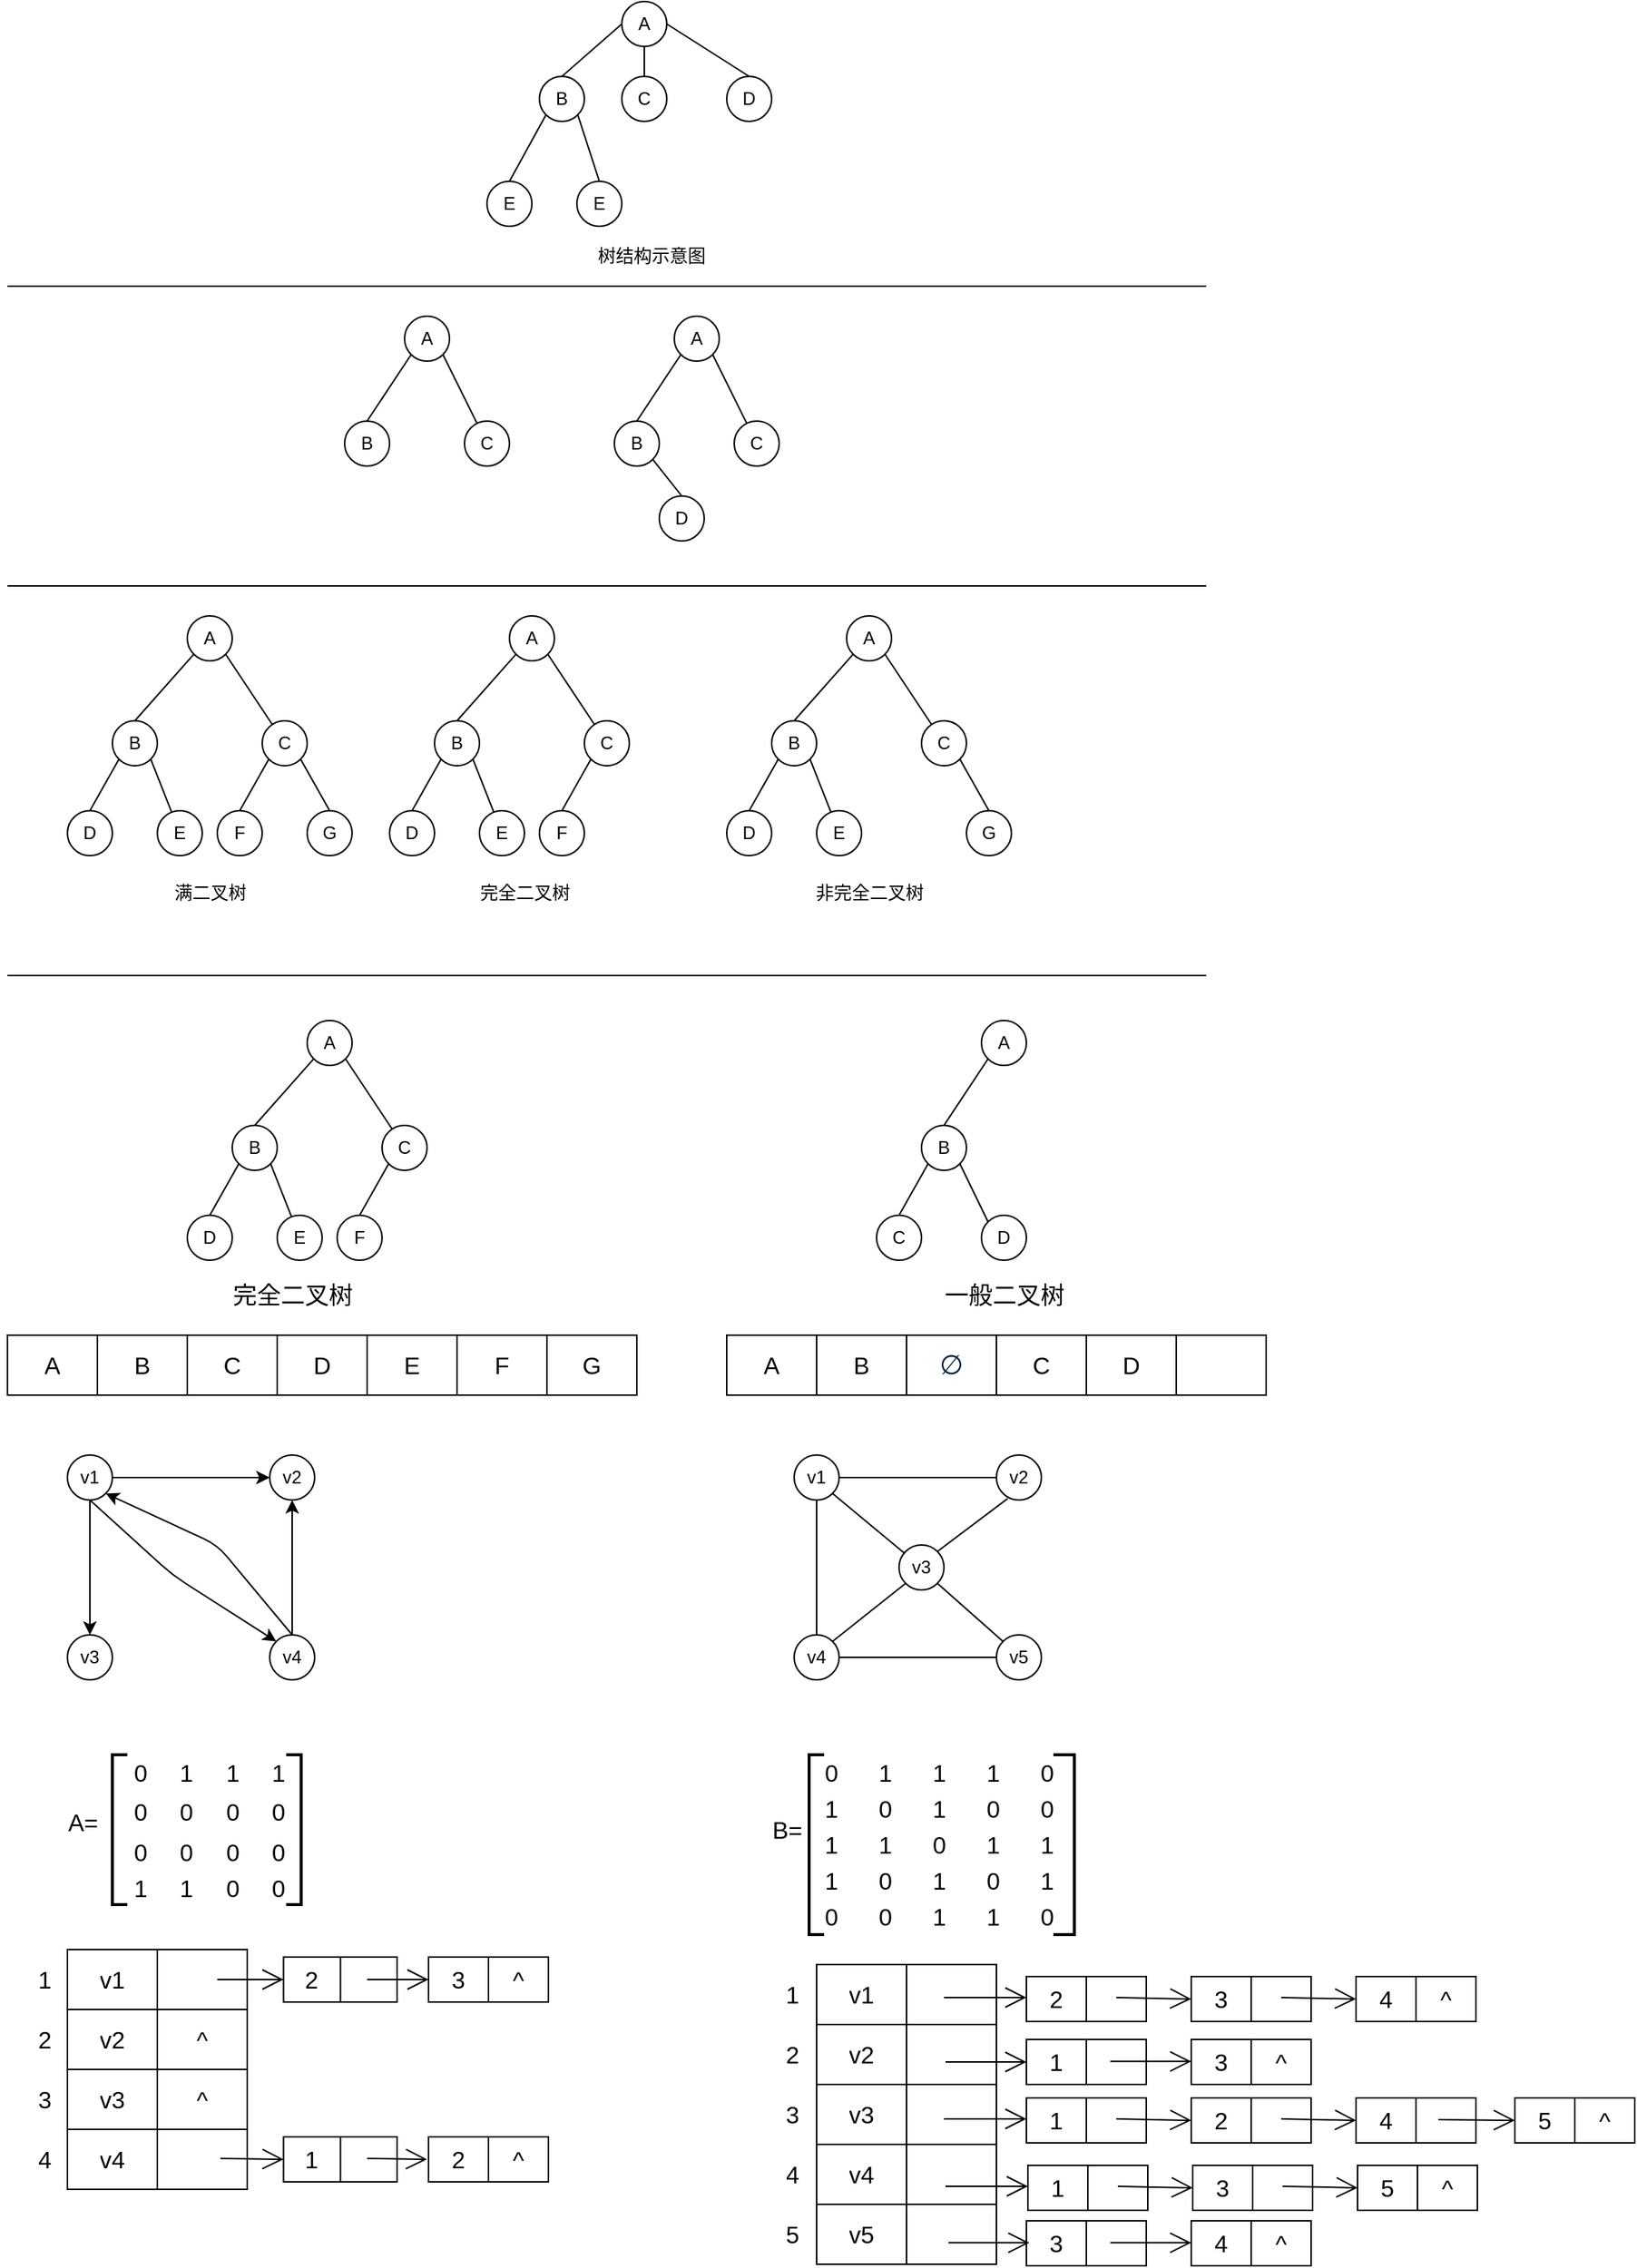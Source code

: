 <mxfile>
    <diagram id="koq7l3PGdgHiIWpdA3eX" name="Page-1">
        <mxGraphModel dx="1643" dy="698" grid="0" gridSize="10" guides="1" tooltips="1" connect="1" arrows="1" fold="1" page="1" pageScale="1" pageWidth="850" pageHeight="1100" math="0" shadow="0">
            <root>
                <mxCell id="0"/>
                <mxCell id="1" parent="0"/>
                <mxCell id="2" value="A" style="ellipse;whiteSpace=wrap;html=1;aspect=fixed;" parent="1" vertex="1">
                    <mxGeometry x="450" y="30" width="30" height="30" as="geometry"/>
                </mxCell>
                <mxCell id="12" value="B" style="ellipse;whiteSpace=wrap;html=1;aspect=fixed;" parent="1" vertex="1">
                    <mxGeometry x="395" y="80" width="30" height="30" as="geometry"/>
                </mxCell>
                <mxCell id="13" value="C" style="ellipse;whiteSpace=wrap;html=1;aspect=fixed;" parent="1" vertex="1">
                    <mxGeometry x="450" y="80" width="30" height="30" as="geometry"/>
                </mxCell>
                <mxCell id="14" value="D" style="ellipse;whiteSpace=wrap;html=1;aspect=fixed;" parent="1" vertex="1">
                    <mxGeometry x="520" y="80" width="30" height="30" as="geometry"/>
                </mxCell>
                <mxCell id="15" value="" style="endArrow=none;html=1;entryX=0;entryY=0.5;entryDx=0;entryDy=0;exitX=0.5;exitY=0;exitDx=0;exitDy=0;" parent="1" source="12" target="2" edge="1">
                    <mxGeometry width="50" height="50" relative="1" as="geometry">
                        <mxPoint x="480" y="240" as="sourcePoint"/>
                        <mxPoint x="530" y="190" as="targetPoint"/>
                    </mxGeometry>
                </mxCell>
                <mxCell id="16" value="" style="endArrow=none;html=1;entryX=1;entryY=0.5;entryDx=0;entryDy=0;exitX=0.5;exitY=0;exitDx=0;exitDy=0;" parent="1" source="14" target="2" edge="1">
                    <mxGeometry width="50" height="50" relative="1" as="geometry">
                        <mxPoint x="480" y="240" as="sourcePoint"/>
                        <mxPoint x="530" y="190" as="targetPoint"/>
                    </mxGeometry>
                </mxCell>
                <mxCell id="17" value="" style="endArrow=none;html=1;entryX=0.5;entryY=1;entryDx=0;entryDy=0;" parent="1" target="2" edge="1">
                    <mxGeometry width="50" height="50" relative="1" as="geometry">
                        <mxPoint x="465" y="80" as="sourcePoint"/>
                        <mxPoint x="530" y="190" as="targetPoint"/>
                    </mxGeometry>
                </mxCell>
                <mxCell id="18" value="E" style="ellipse;whiteSpace=wrap;html=1;aspect=fixed;" parent="1" vertex="1">
                    <mxGeometry x="360" y="150" width="30" height="30" as="geometry"/>
                </mxCell>
                <mxCell id="19" value="E" style="ellipse;whiteSpace=wrap;html=1;aspect=fixed;" parent="1" vertex="1">
                    <mxGeometry x="420" y="150" width="30" height="30" as="geometry"/>
                </mxCell>
                <mxCell id="20" value="" style="endArrow=none;html=1;entryX=0;entryY=1;entryDx=0;entryDy=0;exitX=0.5;exitY=0;exitDx=0;exitDy=0;" parent="1" source="18" target="12" edge="1">
                    <mxGeometry width="50" height="50" relative="1" as="geometry">
                        <mxPoint x="480" y="240" as="sourcePoint"/>
                        <mxPoint x="530" y="190" as="targetPoint"/>
                    </mxGeometry>
                </mxCell>
                <mxCell id="21" value="" style="endArrow=none;html=1;entryX=1;entryY=1;entryDx=0;entryDy=0;exitX=0.5;exitY=0;exitDx=0;exitDy=0;" parent="1" source="19" target="12" edge="1">
                    <mxGeometry width="50" height="50" relative="1" as="geometry">
                        <mxPoint x="480" y="240" as="sourcePoint"/>
                        <mxPoint x="530" y="190" as="targetPoint"/>
                    </mxGeometry>
                </mxCell>
                <mxCell id="22" value="树结构示意图" style="text;html=1;align=center;verticalAlign=middle;whiteSpace=wrap;rounded=0;" parent="1" vertex="1">
                    <mxGeometry x="430" y="190" width="80" height="20" as="geometry"/>
                </mxCell>
                <mxCell id="23" value="A" style="ellipse;whiteSpace=wrap;html=1;aspect=fixed;" vertex="1" parent="1">
                    <mxGeometry x="305" y="240" width="30" height="30" as="geometry"/>
                </mxCell>
                <mxCell id="24" value="B" style="ellipse;whiteSpace=wrap;html=1;aspect=fixed;" vertex="1" parent="1">
                    <mxGeometry x="265" y="310" width="30" height="30" as="geometry"/>
                </mxCell>
                <mxCell id="25" value="C" style="ellipse;whiteSpace=wrap;html=1;aspect=fixed;" vertex="1" parent="1">
                    <mxGeometry x="345" y="310" width="30" height="30" as="geometry"/>
                </mxCell>
                <mxCell id="27" value="" style="endArrow=none;html=1;entryX=0;entryY=1;entryDx=0;entryDy=0;exitX=0.5;exitY=0;exitDx=0;exitDy=0;" edge="1" parent="1" source="24" target="23">
                    <mxGeometry width="50" height="50" relative="1" as="geometry">
                        <mxPoint x="625" y="330" as="sourcePoint"/>
                        <mxPoint x="675" y="280" as="targetPoint"/>
                    </mxGeometry>
                </mxCell>
                <mxCell id="29" value="" style="endArrow=none;html=1;entryX=1;entryY=1;entryDx=0;entryDy=0;" edge="1" parent="1" source="25" target="23">
                    <mxGeometry width="50" height="50" relative="1" as="geometry">
                        <mxPoint x="290" y="320" as="sourcePoint"/>
                        <mxPoint x="319" y="276" as="targetPoint"/>
                    </mxGeometry>
                </mxCell>
                <mxCell id="30" value="A" style="ellipse;whiteSpace=wrap;html=1;aspect=fixed;" vertex="1" parent="1">
                    <mxGeometry x="485" y="240" width="30" height="30" as="geometry"/>
                </mxCell>
                <mxCell id="31" value="B" style="ellipse;whiteSpace=wrap;html=1;aspect=fixed;" vertex="1" parent="1">
                    <mxGeometry x="445" y="310" width="30" height="30" as="geometry"/>
                </mxCell>
                <mxCell id="32" value="C" style="ellipse;whiteSpace=wrap;html=1;aspect=fixed;" vertex="1" parent="1">
                    <mxGeometry x="525" y="310" width="30" height="30" as="geometry"/>
                </mxCell>
                <mxCell id="33" value="" style="endArrow=none;html=1;entryX=0;entryY=1;entryDx=0;entryDy=0;exitX=0.5;exitY=0;exitDx=0;exitDy=0;" edge="1" parent="1" source="31" target="30">
                    <mxGeometry width="50" height="50" relative="1" as="geometry">
                        <mxPoint x="805" y="330" as="sourcePoint"/>
                        <mxPoint x="855" y="280" as="targetPoint"/>
                    </mxGeometry>
                </mxCell>
                <mxCell id="34" value="" style="endArrow=none;html=1;entryX=1;entryY=1;entryDx=0;entryDy=0;" edge="1" parent="1" source="32" target="30">
                    <mxGeometry width="50" height="50" relative="1" as="geometry">
                        <mxPoint x="470" y="320" as="sourcePoint"/>
                        <mxPoint x="499" y="276" as="targetPoint"/>
                    </mxGeometry>
                </mxCell>
                <mxCell id="35" value="D" style="ellipse;whiteSpace=wrap;html=1;aspect=fixed;" vertex="1" parent="1">
                    <mxGeometry x="475" y="360" width="30" height="30" as="geometry"/>
                </mxCell>
                <mxCell id="36" value="" style="endArrow=none;html=1;entryX=1;entryY=1;entryDx=0;entryDy=0;exitX=0.5;exitY=0;exitDx=0;exitDy=0;" edge="1" parent="1" source="35" target="31">
                    <mxGeometry width="50" height="50" relative="1" as="geometry">
                        <mxPoint x="470" y="320" as="sourcePoint"/>
                        <mxPoint x="499" y="276" as="targetPoint"/>
                    </mxGeometry>
                </mxCell>
                <mxCell id="37" value="" style="endArrow=none;html=1;" edge="1" parent="1">
                    <mxGeometry width="50" height="50" relative="1" as="geometry">
                        <mxPoint x="40" y="220" as="sourcePoint"/>
                        <mxPoint x="840" y="220" as="targetPoint"/>
                    </mxGeometry>
                </mxCell>
                <mxCell id="38" value="" style="endArrow=none;html=1;" edge="1" parent="1">
                    <mxGeometry width="50" height="50" relative="1" as="geometry">
                        <mxPoint x="40" y="420" as="sourcePoint"/>
                        <mxPoint x="840" y="420" as="targetPoint"/>
                    </mxGeometry>
                </mxCell>
                <mxCell id="39" value="A" style="ellipse;whiteSpace=wrap;html=1;aspect=fixed;" vertex="1" parent="1">
                    <mxGeometry x="160" y="440" width="30" height="30" as="geometry"/>
                </mxCell>
                <mxCell id="40" value="B" style="ellipse;whiteSpace=wrap;html=1;aspect=fixed;" vertex="1" parent="1">
                    <mxGeometry x="110" y="510" width="30" height="30" as="geometry"/>
                </mxCell>
                <mxCell id="41" value="C" style="ellipse;whiteSpace=wrap;html=1;aspect=fixed;" vertex="1" parent="1">
                    <mxGeometry x="210" y="510" width="30" height="30" as="geometry"/>
                </mxCell>
                <mxCell id="42" value="" style="endArrow=none;html=1;entryX=0;entryY=1;entryDx=0;entryDy=0;exitX=0.5;exitY=0;exitDx=0;exitDy=0;" edge="1" parent="1" source="40" target="39">
                    <mxGeometry width="50" height="50" relative="1" as="geometry">
                        <mxPoint x="490" y="530" as="sourcePoint"/>
                        <mxPoint x="540" y="480" as="targetPoint"/>
                    </mxGeometry>
                </mxCell>
                <mxCell id="43" value="" style="endArrow=none;html=1;entryX=1;entryY=1;entryDx=0;entryDy=0;" edge="1" parent="1" source="41" target="39">
                    <mxGeometry width="50" height="50" relative="1" as="geometry">
                        <mxPoint x="155" y="520" as="sourcePoint"/>
                        <mxPoint x="195.607" y="465.607" as="targetPoint"/>
                    </mxGeometry>
                </mxCell>
                <mxCell id="44" value="D" style="ellipse;whiteSpace=wrap;html=1;aspect=fixed;" vertex="1" parent="1">
                    <mxGeometry x="80" y="570" width="30" height="30" as="geometry"/>
                </mxCell>
                <mxCell id="46" value="E" style="ellipse;whiteSpace=wrap;html=1;aspect=fixed;" vertex="1" parent="1">
                    <mxGeometry x="140" y="570" width="30" height="30" as="geometry"/>
                </mxCell>
                <mxCell id="47" value="" style="endArrow=none;html=1;entryX=0;entryY=1;entryDx=0;entryDy=0;exitX=0.5;exitY=0;exitDx=0;exitDy=0;" edge="1" parent="1" source="44" target="40">
                    <mxGeometry width="50" height="50" relative="1" as="geometry">
                        <mxPoint x="135" y="520" as="sourcePoint"/>
                        <mxPoint x="164" y="476" as="targetPoint"/>
                    </mxGeometry>
                </mxCell>
                <mxCell id="48" value="" style="endArrow=none;html=1;entryX=1;entryY=1;entryDx=0;entryDy=0;" edge="1" parent="1" source="46" target="40">
                    <mxGeometry width="50" height="50" relative="1" as="geometry">
                        <mxPoint x="85" y="580" as="sourcePoint"/>
                        <mxPoint x="124" y="546" as="targetPoint"/>
                    </mxGeometry>
                </mxCell>
                <mxCell id="49" value="F" style="ellipse;whiteSpace=wrap;html=1;aspect=fixed;" vertex="1" parent="1">
                    <mxGeometry x="180" y="570" width="30" height="30" as="geometry"/>
                </mxCell>
                <mxCell id="50" value="G" style="ellipse;whiteSpace=wrap;html=1;aspect=fixed;" vertex="1" parent="1">
                    <mxGeometry x="240" y="570" width="30" height="30" as="geometry"/>
                </mxCell>
                <mxCell id="52" value="" style="endArrow=none;html=1;entryX=0;entryY=1;entryDx=0;entryDy=0;exitX=0.5;exitY=0;exitDx=0;exitDy=0;" edge="1" parent="1" source="49" target="41">
                    <mxGeometry width="50" height="50" relative="1" as="geometry">
                        <mxPoint x="160" y="581" as="sourcePoint"/>
                        <mxPoint x="146" y="546" as="targetPoint"/>
                    </mxGeometry>
                </mxCell>
                <mxCell id="53" value="" style="endArrow=none;html=1;entryX=1;entryY=1;entryDx=0;entryDy=0;exitX=0.5;exitY=0;exitDx=0;exitDy=0;" edge="1" parent="1" source="50" target="41">
                    <mxGeometry width="50" height="50" relative="1" as="geometry">
                        <mxPoint x="205" y="580" as="sourcePoint"/>
                        <mxPoint x="224" y="546" as="targetPoint"/>
                    </mxGeometry>
                </mxCell>
                <mxCell id="54" value="A" style="ellipse;whiteSpace=wrap;html=1;aspect=fixed;" vertex="1" parent="1">
                    <mxGeometry x="375" y="440" width="30" height="30" as="geometry"/>
                </mxCell>
                <mxCell id="55" value="B" style="ellipse;whiteSpace=wrap;html=1;aspect=fixed;" vertex="1" parent="1">
                    <mxGeometry x="325" y="510" width="30" height="30" as="geometry"/>
                </mxCell>
                <mxCell id="56" value="C" style="ellipse;whiteSpace=wrap;html=1;aspect=fixed;" vertex="1" parent="1">
                    <mxGeometry x="425" y="510" width="30" height="30" as="geometry"/>
                </mxCell>
                <mxCell id="57" value="" style="endArrow=none;html=1;entryX=0;entryY=1;entryDx=0;entryDy=0;exitX=0.5;exitY=0;exitDx=0;exitDy=0;" edge="1" parent="1" source="55" target="54">
                    <mxGeometry width="50" height="50" relative="1" as="geometry">
                        <mxPoint x="705" y="530" as="sourcePoint"/>
                        <mxPoint x="755" y="480" as="targetPoint"/>
                    </mxGeometry>
                </mxCell>
                <mxCell id="58" value="" style="endArrow=none;html=1;entryX=1;entryY=1;entryDx=0;entryDy=0;" edge="1" parent="1" source="56" target="54">
                    <mxGeometry width="50" height="50" relative="1" as="geometry">
                        <mxPoint x="370" y="520" as="sourcePoint"/>
                        <mxPoint x="410.607" y="465.607" as="targetPoint"/>
                    </mxGeometry>
                </mxCell>
                <mxCell id="59" value="D" style="ellipse;whiteSpace=wrap;html=1;aspect=fixed;" vertex="1" parent="1">
                    <mxGeometry x="295" y="570" width="30" height="30" as="geometry"/>
                </mxCell>
                <mxCell id="60" value="E" style="ellipse;whiteSpace=wrap;html=1;aspect=fixed;" vertex="1" parent="1">
                    <mxGeometry x="355" y="570" width="30" height="30" as="geometry"/>
                </mxCell>
                <mxCell id="61" value="" style="endArrow=none;html=1;entryX=0;entryY=1;entryDx=0;entryDy=0;exitX=0.5;exitY=0;exitDx=0;exitDy=0;" edge="1" parent="1" source="59" target="55">
                    <mxGeometry width="50" height="50" relative="1" as="geometry">
                        <mxPoint x="350" y="520" as="sourcePoint"/>
                        <mxPoint x="379" y="476" as="targetPoint"/>
                    </mxGeometry>
                </mxCell>
                <mxCell id="62" value="" style="endArrow=none;html=1;entryX=1;entryY=1;entryDx=0;entryDy=0;" edge="1" parent="1" source="60" target="55">
                    <mxGeometry width="50" height="50" relative="1" as="geometry">
                        <mxPoint x="300" y="580" as="sourcePoint"/>
                        <mxPoint x="339" y="546" as="targetPoint"/>
                    </mxGeometry>
                </mxCell>
                <mxCell id="63" value="F" style="ellipse;whiteSpace=wrap;html=1;aspect=fixed;" vertex="1" parent="1">
                    <mxGeometry x="395" y="570" width="30" height="30" as="geometry"/>
                </mxCell>
                <mxCell id="65" value="" style="endArrow=none;html=1;entryX=0;entryY=1;entryDx=0;entryDy=0;exitX=0.5;exitY=0;exitDx=0;exitDy=0;" edge="1" parent="1" source="63" target="56">
                    <mxGeometry width="50" height="50" relative="1" as="geometry">
                        <mxPoint x="375" y="581" as="sourcePoint"/>
                        <mxPoint x="361" y="546" as="targetPoint"/>
                    </mxGeometry>
                </mxCell>
                <mxCell id="67" value="A" style="ellipse;whiteSpace=wrap;html=1;aspect=fixed;" vertex="1" parent="1">
                    <mxGeometry x="600" y="440" width="30" height="30" as="geometry"/>
                </mxCell>
                <mxCell id="68" value="B" style="ellipse;whiteSpace=wrap;html=1;aspect=fixed;" vertex="1" parent="1">
                    <mxGeometry x="550" y="510" width="30" height="30" as="geometry"/>
                </mxCell>
                <mxCell id="69" value="C" style="ellipse;whiteSpace=wrap;html=1;aspect=fixed;" vertex="1" parent="1">
                    <mxGeometry x="650" y="510" width="30" height="30" as="geometry"/>
                </mxCell>
                <mxCell id="70" value="" style="endArrow=none;html=1;entryX=0;entryY=1;entryDx=0;entryDy=0;exitX=0.5;exitY=0;exitDx=0;exitDy=0;" edge="1" parent="1" source="68" target="67">
                    <mxGeometry width="50" height="50" relative="1" as="geometry">
                        <mxPoint x="930" y="530" as="sourcePoint"/>
                        <mxPoint x="980" y="480" as="targetPoint"/>
                    </mxGeometry>
                </mxCell>
                <mxCell id="71" value="" style="endArrow=none;html=1;entryX=1;entryY=1;entryDx=0;entryDy=0;" edge="1" parent="1" source="69" target="67">
                    <mxGeometry width="50" height="50" relative="1" as="geometry">
                        <mxPoint x="595" y="520" as="sourcePoint"/>
                        <mxPoint x="635.607" y="465.607" as="targetPoint"/>
                    </mxGeometry>
                </mxCell>
                <mxCell id="72" value="D" style="ellipse;whiteSpace=wrap;html=1;aspect=fixed;" vertex="1" parent="1">
                    <mxGeometry x="520" y="570" width="30" height="30" as="geometry"/>
                </mxCell>
                <mxCell id="73" value="E" style="ellipse;whiteSpace=wrap;html=1;aspect=fixed;" vertex="1" parent="1">
                    <mxGeometry x="580" y="570" width="30" height="30" as="geometry"/>
                </mxCell>
                <mxCell id="74" value="" style="endArrow=none;html=1;entryX=0;entryY=1;entryDx=0;entryDy=0;exitX=0.5;exitY=0;exitDx=0;exitDy=0;" edge="1" parent="1" source="72" target="68">
                    <mxGeometry width="50" height="50" relative="1" as="geometry">
                        <mxPoint x="575" y="520" as="sourcePoint"/>
                        <mxPoint x="604" y="476" as="targetPoint"/>
                    </mxGeometry>
                </mxCell>
                <mxCell id="75" value="" style="endArrow=none;html=1;entryX=1;entryY=1;entryDx=0;entryDy=0;" edge="1" parent="1" source="73" target="68">
                    <mxGeometry width="50" height="50" relative="1" as="geometry">
                        <mxPoint x="525" y="580" as="sourcePoint"/>
                        <mxPoint x="564" y="546" as="targetPoint"/>
                    </mxGeometry>
                </mxCell>
                <mxCell id="77" value="G" style="ellipse;whiteSpace=wrap;html=1;aspect=fixed;" vertex="1" parent="1">
                    <mxGeometry x="680" y="570" width="30" height="30" as="geometry"/>
                </mxCell>
                <mxCell id="79" value="" style="endArrow=none;html=1;entryX=1;entryY=1;entryDx=0;entryDy=0;exitX=0.5;exitY=0;exitDx=0;exitDy=0;" edge="1" parent="1" source="77" target="69">
                    <mxGeometry width="50" height="50" relative="1" as="geometry">
                        <mxPoint x="645" y="580" as="sourcePoint"/>
                        <mxPoint x="664" y="546" as="targetPoint"/>
                    </mxGeometry>
                </mxCell>
                <mxCell id="81" value="" style="endArrow=none;html=1;" edge="1" parent="1">
                    <mxGeometry width="50" height="50" relative="1" as="geometry">
                        <mxPoint x="40" y="680" as="sourcePoint"/>
                        <mxPoint x="840" y="680" as="targetPoint"/>
                    </mxGeometry>
                </mxCell>
                <mxCell id="82" value="满二叉树" style="text;html=1;align=center;verticalAlign=middle;resizable=0;points=[];autosize=1;strokeColor=none;fillColor=none;" vertex="1" parent="1">
                    <mxGeometry x="140" y="610" width="70" height="30" as="geometry"/>
                </mxCell>
                <mxCell id="83" value="完全二叉树" style="text;html=1;align=center;verticalAlign=middle;resizable=0;points=[];autosize=1;strokeColor=none;fillColor=none;" vertex="1" parent="1">
                    <mxGeometry x="345" y="610" width="80" height="30" as="geometry"/>
                </mxCell>
                <mxCell id="84" value="非完全二叉树" style="text;html=1;align=center;verticalAlign=middle;resizable=0;points=[];autosize=1;strokeColor=none;fillColor=none;" vertex="1" parent="1">
                    <mxGeometry x="565" y="610" width="100" height="30" as="geometry"/>
                </mxCell>
                <mxCell id="85" value="A" style="ellipse;whiteSpace=wrap;html=1;aspect=fixed;" vertex="1" parent="1">
                    <mxGeometry x="240" y="710" width="30" height="30" as="geometry"/>
                </mxCell>
                <mxCell id="86" value="B" style="ellipse;whiteSpace=wrap;html=1;aspect=fixed;" vertex="1" parent="1">
                    <mxGeometry x="190" y="780" width="30" height="30" as="geometry"/>
                </mxCell>
                <mxCell id="87" value="C" style="ellipse;whiteSpace=wrap;html=1;aspect=fixed;" vertex="1" parent="1">
                    <mxGeometry x="290" y="780" width="30" height="30" as="geometry"/>
                </mxCell>
                <mxCell id="88" value="" style="endArrow=none;html=1;entryX=0;entryY=1;entryDx=0;entryDy=0;exitX=0.5;exitY=0;exitDx=0;exitDy=0;" edge="1" parent="1" source="86" target="85">
                    <mxGeometry width="50" height="50" relative="1" as="geometry">
                        <mxPoint x="570" y="800" as="sourcePoint"/>
                        <mxPoint x="620" y="750" as="targetPoint"/>
                    </mxGeometry>
                </mxCell>
                <mxCell id="89" value="" style="endArrow=none;html=1;entryX=1;entryY=1;entryDx=0;entryDy=0;" edge="1" parent="1" source="87" target="85">
                    <mxGeometry width="50" height="50" relative="1" as="geometry">
                        <mxPoint x="235" y="790" as="sourcePoint"/>
                        <mxPoint x="275.607" y="735.607" as="targetPoint"/>
                    </mxGeometry>
                </mxCell>
                <mxCell id="90" value="D" style="ellipse;whiteSpace=wrap;html=1;aspect=fixed;" vertex="1" parent="1">
                    <mxGeometry x="160" y="840" width="30" height="30" as="geometry"/>
                </mxCell>
                <mxCell id="91" value="E" style="ellipse;whiteSpace=wrap;html=1;aspect=fixed;" vertex="1" parent="1">
                    <mxGeometry x="220" y="840" width="30" height="30" as="geometry"/>
                </mxCell>
                <mxCell id="92" value="" style="endArrow=none;html=1;entryX=0;entryY=1;entryDx=0;entryDy=0;exitX=0.5;exitY=0;exitDx=0;exitDy=0;" edge="1" parent="1" source="90" target="86">
                    <mxGeometry width="50" height="50" relative="1" as="geometry">
                        <mxPoint x="215" y="790" as="sourcePoint"/>
                        <mxPoint x="244" y="746" as="targetPoint"/>
                    </mxGeometry>
                </mxCell>
                <mxCell id="93" value="" style="endArrow=none;html=1;entryX=1;entryY=1;entryDx=0;entryDy=0;" edge="1" parent="1" source="91" target="86">
                    <mxGeometry width="50" height="50" relative="1" as="geometry">
                        <mxPoint x="165" y="850" as="sourcePoint"/>
                        <mxPoint x="204" y="816" as="targetPoint"/>
                    </mxGeometry>
                </mxCell>
                <mxCell id="94" value="F" style="ellipse;whiteSpace=wrap;html=1;aspect=fixed;" vertex="1" parent="1">
                    <mxGeometry x="260" y="840" width="30" height="30" as="geometry"/>
                </mxCell>
                <mxCell id="95" value="" style="endArrow=none;html=1;entryX=0;entryY=1;entryDx=0;entryDy=0;exitX=0.5;exitY=0;exitDx=0;exitDy=0;" edge="1" parent="1" source="94" target="87">
                    <mxGeometry width="50" height="50" relative="1" as="geometry">
                        <mxPoint x="240" y="851" as="sourcePoint"/>
                        <mxPoint x="226" y="816" as="targetPoint"/>
                    </mxGeometry>
                </mxCell>
                <mxCell id="183" value="" style="shape=table;startSize=0;container=1;collapsible=0;childLayout=tableLayout;strokeColor=default;align=center;verticalAlign=middle;fontFamily=Helvetica;fontSize=16;fontColor=default;fillColor=default;" vertex="1" parent="1">
                    <mxGeometry x="40" y="920" width="420" height="40" as="geometry"/>
                </mxCell>
                <mxCell id="184" value="" style="shape=tableRow;horizontal=0;startSize=0;swimlaneHead=0;swimlaneBody=0;strokeColor=inherit;top=0;left=0;bottom=0;right=0;collapsible=0;dropTarget=0;fillColor=none;points=[[0,0.5],[1,0.5]];portConstraint=eastwest;align=center;verticalAlign=middle;fontFamily=Helvetica;fontSize=16;fontColor=default;" vertex="1" parent="183">
                    <mxGeometry width="420" height="40" as="geometry"/>
                </mxCell>
                <mxCell id="185" value="A" style="shape=partialRectangle;html=1;whiteSpace=wrap;connectable=0;strokeColor=inherit;overflow=hidden;fillColor=none;top=0;left=0;bottom=0;right=0;pointerEvents=1;align=center;verticalAlign=middle;fontFamily=Helvetica;fontSize=16;fontColor=default;" vertex="1" parent="184">
                    <mxGeometry width="60" height="40" as="geometry">
                        <mxRectangle width="60" height="40" as="alternateBounds"/>
                    </mxGeometry>
                </mxCell>
                <mxCell id="186" value="B" style="shape=partialRectangle;html=1;whiteSpace=wrap;connectable=0;strokeColor=inherit;overflow=hidden;fillColor=none;top=0;left=0;bottom=0;right=0;pointerEvents=1;align=center;verticalAlign=middle;fontFamily=Helvetica;fontSize=16;fontColor=default;" vertex="1" parent="184">
                    <mxGeometry x="60" width="60" height="40" as="geometry">
                        <mxRectangle width="60" height="40" as="alternateBounds"/>
                    </mxGeometry>
                </mxCell>
                <mxCell id="187" value="C" style="shape=partialRectangle;html=1;whiteSpace=wrap;connectable=0;strokeColor=inherit;overflow=hidden;fillColor=none;top=0;left=0;bottom=0;right=0;pointerEvents=1;align=center;verticalAlign=middle;fontFamily=Helvetica;fontSize=16;fontColor=default;" vertex="1" parent="184">
                    <mxGeometry x="120" width="60" height="40" as="geometry">
                        <mxRectangle width="60" height="40" as="alternateBounds"/>
                    </mxGeometry>
                </mxCell>
                <mxCell id="188" value="D" style="shape=partialRectangle;html=1;whiteSpace=wrap;connectable=0;strokeColor=inherit;overflow=hidden;fillColor=none;top=0;left=0;bottom=0;right=0;pointerEvents=1;align=center;verticalAlign=middle;fontFamily=Helvetica;fontSize=16;fontColor=default;" vertex="1" parent="184">
                    <mxGeometry x="180" width="60" height="40" as="geometry">
                        <mxRectangle width="60" height="40" as="alternateBounds"/>
                    </mxGeometry>
                </mxCell>
                <mxCell id="189" value="E" style="shape=partialRectangle;html=1;whiteSpace=wrap;connectable=0;strokeColor=inherit;overflow=hidden;fillColor=none;top=0;left=0;bottom=0;right=0;pointerEvents=1;align=center;verticalAlign=middle;fontFamily=Helvetica;fontSize=16;fontColor=default;" vertex="1" parent="184">
                    <mxGeometry x="240" width="60" height="40" as="geometry">
                        <mxRectangle width="60" height="40" as="alternateBounds"/>
                    </mxGeometry>
                </mxCell>
                <mxCell id="190" value="F" style="shape=partialRectangle;html=1;whiteSpace=wrap;connectable=0;strokeColor=inherit;overflow=hidden;fillColor=none;top=0;left=0;bottom=0;right=0;pointerEvents=1;align=center;verticalAlign=middle;fontFamily=Helvetica;fontSize=16;fontColor=default;" vertex="1" parent="184">
                    <mxGeometry x="300" width="60" height="40" as="geometry">
                        <mxRectangle width="60" height="40" as="alternateBounds"/>
                    </mxGeometry>
                </mxCell>
                <mxCell id="191" value="G" style="shape=partialRectangle;html=1;whiteSpace=wrap;connectable=0;strokeColor=inherit;overflow=hidden;fillColor=none;top=0;left=0;bottom=0;right=0;pointerEvents=1;align=center;verticalAlign=middle;fontFamily=Helvetica;fontSize=16;fontColor=default;" vertex="1" parent="184">
                    <mxGeometry x="360" width="60" height="40" as="geometry">
                        <mxRectangle width="60" height="40" as="alternateBounds"/>
                    </mxGeometry>
                </mxCell>
                <mxCell id="192" value="A" style="ellipse;whiteSpace=wrap;html=1;aspect=fixed;" vertex="1" parent="1">
                    <mxGeometry x="690" y="710" width="30" height="30" as="geometry"/>
                </mxCell>
                <mxCell id="193" value="B" style="ellipse;whiteSpace=wrap;html=1;aspect=fixed;" vertex="1" parent="1">
                    <mxGeometry x="650" y="780" width="30" height="30" as="geometry"/>
                </mxCell>
                <mxCell id="194" value="C" style="ellipse;whiteSpace=wrap;html=1;aspect=fixed;" vertex="1" parent="1">
                    <mxGeometry x="620" y="840" width="30" height="30" as="geometry"/>
                </mxCell>
                <mxCell id="198" value="" style="endArrow=none;html=1;entryX=0;entryY=1;entryDx=0;entryDy=0;exitX=0.5;exitY=0;exitDx=0;exitDy=0;" edge="1" parent="1" source="193" target="192">
                    <mxGeometry width="50" height="50" relative="1" as="geometry">
                        <mxPoint x="420" y="580" as="sourcePoint"/>
                        <mxPoint x="439" y="546" as="targetPoint"/>
                    </mxGeometry>
                </mxCell>
                <mxCell id="199" value="" style="endArrow=none;html=1;entryX=0;entryY=1;entryDx=0;entryDy=0;" edge="1" parent="1" target="193">
                    <mxGeometry width="50" height="50" relative="1" as="geometry">
                        <mxPoint x="635" y="840" as="sourcePoint"/>
                        <mxPoint x="665" y="810" as="targetPoint"/>
                    </mxGeometry>
                </mxCell>
                <mxCell id="201" value="D" style="ellipse;whiteSpace=wrap;html=1;aspect=fixed;" vertex="1" parent="1">
                    <mxGeometry x="690" y="840" width="30" height="30" as="geometry"/>
                </mxCell>
                <mxCell id="202" value="" style="endArrow=none;html=1;entryX=1;entryY=1;entryDx=0;entryDy=0;exitX=0;exitY=0;exitDx=0;exitDy=0;" edge="1" parent="1" source="201" target="193">
                    <mxGeometry width="50" height="50" relative="1" as="geometry">
                        <mxPoint x="645" y="850" as="sourcePoint"/>
                        <mxPoint x="664" y="816" as="targetPoint"/>
                    </mxGeometry>
                </mxCell>
                <mxCell id="212" value="" style="shape=table;startSize=0;container=1;collapsible=0;childLayout=tableLayout;strokeColor=default;align=center;verticalAlign=middle;fontFamily=Helvetica;fontSize=16;fontColor=default;fillColor=default;" vertex="1" parent="1">
                    <mxGeometry x="520" y="920" width="360" height="40" as="geometry"/>
                </mxCell>
                <mxCell id="213" value="" style="shape=tableRow;horizontal=0;startSize=0;swimlaneHead=0;swimlaneBody=0;strokeColor=inherit;top=0;left=0;bottom=0;right=0;collapsible=0;dropTarget=0;fillColor=none;points=[[0,0.5],[1,0.5]];portConstraint=eastwest;align=center;verticalAlign=middle;fontFamily=Helvetica;fontSize=16;fontColor=default;" vertex="1" parent="212">
                    <mxGeometry width="360" height="40" as="geometry"/>
                </mxCell>
                <mxCell id="214" value="A" style="shape=partialRectangle;html=1;whiteSpace=wrap;connectable=0;strokeColor=inherit;overflow=hidden;fillColor=none;top=0;left=0;bottom=0;right=0;pointerEvents=1;align=center;verticalAlign=middle;fontFamily=Helvetica;fontSize=16;fontColor=default;" vertex="1" parent="213">
                    <mxGeometry width="60" height="40" as="geometry">
                        <mxRectangle width="60" height="40" as="alternateBounds"/>
                    </mxGeometry>
                </mxCell>
                <mxCell id="215" value="B" style="shape=partialRectangle;html=1;whiteSpace=wrap;connectable=0;strokeColor=inherit;overflow=hidden;fillColor=none;top=0;left=0;bottom=0;right=0;pointerEvents=1;align=center;verticalAlign=middle;fontFamily=Helvetica;fontSize=16;fontColor=default;" vertex="1" parent="213">
                    <mxGeometry x="60" width="60" height="40" as="geometry">
                        <mxRectangle width="60" height="40" as="alternateBounds"/>
                    </mxGeometry>
                </mxCell>
                <mxCell id="216" value="&lt;span style=&quot;color: rgb(0, 29, 53); font-family: Arial, sans-serif; font-size: 18px; text-align: start; background-color: rgb(255, 255, 255);&quot;&gt;∅&lt;/span&gt;" style="shape=partialRectangle;html=1;whiteSpace=wrap;connectable=0;strokeColor=inherit;overflow=hidden;fillColor=none;top=0;left=0;bottom=0;right=0;pointerEvents=1;align=center;verticalAlign=middle;fontFamily=Helvetica;fontSize=16;fontColor=default;" vertex="1" parent="213">
                    <mxGeometry x="120" width="60" height="40" as="geometry">
                        <mxRectangle width="60" height="40" as="alternateBounds"/>
                    </mxGeometry>
                </mxCell>
                <mxCell id="217" value="C" style="shape=partialRectangle;html=1;whiteSpace=wrap;connectable=0;strokeColor=inherit;overflow=hidden;fillColor=none;top=0;left=0;bottom=0;right=0;pointerEvents=1;align=center;verticalAlign=middle;fontFamily=Helvetica;fontSize=16;fontColor=default;" vertex="1" parent="213">
                    <mxGeometry x="180" width="60" height="40" as="geometry">
                        <mxRectangle width="60" height="40" as="alternateBounds"/>
                    </mxGeometry>
                </mxCell>
                <mxCell id="218" value="D" style="shape=partialRectangle;html=1;whiteSpace=wrap;connectable=0;strokeColor=inherit;overflow=hidden;fillColor=none;top=0;left=0;bottom=0;right=0;pointerEvents=1;align=center;verticalAlign=middle;fontFamily=Helvetica;fontSize=16;fontColor=default;" vertex="1" parent="213">
                    <mxGeometry x="240" width="60" height="40" as="geometry">
                        <mxRectangle width="60" height="40" as="alternateBounds"/>
                    </mxGeometry>
                </mxCell>
                <mxCell id="219" value="" style="shape=partialRectangle;html=1;whiteSpace=wrap;connectable=0;strokeColor=inherit;overflow=hidden;fillColor=none;top=0;left=0;bottom=0;right=0;pointerEvents=1;align=center;verticalAlign=middle;fontFamily=Helvetica;fontSize=16;fontColor=default;" vertex="1" parent="213">
                    <mxGeometry x="300" width="60" height="40" as="geometry">
                        <mxRectangle width="60" height="40" as="alternateBounds"/>
                    </mxGeometry>
                </mxCell>
                <mxCell id="220" value="完全二叉树" style="text;html=1;align=center;verticalAlign=middle;resizable=0;points=[];autosize=1;strokeColor=none;fillColor=none;fontFamily=Helvetica;fontSize=16;fontColor=default;" vertex="1" parent="1">
                    <mxGeometry x="180" y="878" width="100" height="30" as="geometry"/>
                </mxCell>
                <mxCell id="221" value="一般二叉树" style="text;html=1;align=center;verticalAlign=middle;resizable=0;points=[];autosize=1;strokeColor=none;fillColor=none;fontFamily=Helvetica;fontSize=16;fontColor=default;" vertex="1" parent="1">
                    <mxGeometry x="655" y="878" width="100" height="30" as="geometry"/>
                </mxCell>
                <mxCell id="224" value="" style="edgeStyle=none;html=1;fontFamily=Helvetica;fontSize=16;fontColor=default;" edge="1" parent="1" source="222" target="223">
                    <mxGeometry relative="1" as="geometry"/>
                </mxCell>
                <mxCell id="227" value="" style="edgeStyle=none;html=1;fontFamily=Helvetica;fontSize=16;fontColor=default;" edge="1" parent="1" source="222" target="226">
                    <mxGeometry relative="1" as="geometry"/>
                </mxCell>
                <mxCell id="230" style="edgeStyle=none;html=1;entryX=0;entryY=0;entryDx=0;entryDy=0;fontFamily=Helvetica;fontSize=16;fontColor=default;exitX=0.5;exitY=1;exitDx=0;exitDy=0;exitPerimeter=0;" edge="1" parent="1" source="222" target="228">
                    <mxGeometry relative="1" as="geometry">
                        <Array as="points">
                            <mxPoint x="150" y="1080"/>
                        </Array>
                    </mxGeometry>
                </mxCell>
                <mxCell id="222" value="v1" style="ellipse;whiteSpace=wrap;html=1;aspect=fixed;" vertex="1" parent="1">
                    <mxGeometry x="80" y="1000" width="30" height="30" as="geometry"/>
                </mxCell>
                <mxCell id="223" value="v2" style="ellipse;whiteSpace=wrap;html=1;aspect=fixed;" vertex="1" parent="1">
                    <mxGeometry x="215" y="1000" width="30" height="30" as="geometry"/>
                </mxCell>
                <mxCell id="226" value="v3" style="ellipse;whiteSpace=wrap;html=1;aspect=fixed;" vertex="1" parent="1">
                    <mxGeometry x="80" y="1120" width="30" height="30" as="geometry"/>
                </mxCell>
                <mxCell id="235" value="" style="edgeStyle=none;html=1;fontFamily=Helvetica;fontSize=16;fontColor=default;" edge="1" parent="1" source="228" target="223">
                    <mxGeometry relative="1" as="geometry"/>
                </mxCell>
                <mxCell id="228" value="v4" style="ellipse;whiteSpace=wrap;html=1;aspect=fixed;" vertex="1" parent="1">
                    <mxGeometry x="215" y="1120" width="30" height="30" as="geometry"/>
                </mxCell>
                <mxCell id="233" style="edgeStyle=none;html=1;fontFamily=Helvetica;fontSize=16;fontColor=default;exitX=0.5;exitY=0;exitDx=0;exitDy=0;entryX=1;entryY=1;entryDx=0;entryDy=0;" edge="1" parent="1" source="228" target="222">
                    <mxGeometry relative="1" as="geometry">
                        <mxPoint x="115" y="1037" as="sourcePoint"/>
                        <mxPoint x="290" y="1100" as="targetPoint"/>
                        <Array as="points">
                            <mxPoint x="180" y="1060"/>
                        </Array>
                    </mxGeometry>
                </mxCell>
                <mxCell id="248" value="v1" style="ellipse;whiteSpace=wrap;html=1;aspect=fixed;" vertex="1" parent="1">
                    <mxGeometry x="565" y="1000" width="30" height="30" as="geometry"/>
                </mxCell>
                <mxCell id="249" value="v2" style="ellipse;whiteSpace=wrap;html=1;aspect=fixed;" vertex="1" parent="1">
                    <mxGeometry x="700" y="1000" width="30" height="30" as="geometry"/>
                </mxCell>
                <mxCell id="250" value="v4" style="ellipse;whiteSpace=wrap;html=1;aspect=fixed;" vertex="1" parent="1">
                    <mxGeometry x="565" y="1120" width="30" height="30" as="geometry"/>
                </mxCell>
                <mxCell id="252" value="v5" style="ellipse;whiteSpace=wrap;html=1;aspect=fixed;" vertex="1" parent="1">
                    <mxGeometry x="700" y="1120" width="30" height="30" as="geometry"/>
                </mxCell>
                <mxCell id="254" value="" style="endArrow=none;html=1;rounded=0;fontFamily=Helvetica;fontSize=16;fontColor=default;entryX=0;entryY=0.5;entryDx=0;entryDy=0;exitX=1;exitY=0.5;exitDx=0;exitDy=0;" edge="1" parent="1" source="248" target="249">
                    <mxGeometry relative="1" as="geometry">
                        <mxPoint x="320" y="1090" as="sourcePoint"/>
                        <mxPoint x="480" y="1090" as="targetPoint"/>
                    </mxGeometry>
                </mxCell>
                <mxCell id="255" value="" style="endArrow=none;html=1;rounded=0;fontFamily=Helvetica;fontSize=16;fontColor=default;entryX=0.5;entryY=0;entryDx=0;entryDy=0;exitX=0.5;exitY=1;exitDx=0;exitDy=0;" edge="1" parent="1" source="248" target="250">
                    <mxGeometry relative="1" as="geometry">
                        <mxPoint x="580" y="1060" as="sourcePoint"/>
                        <mxPoint x="685" y="1060" as="targetPoint"/>
                    </mxGeometry>
                </mxCell>
                <mxCell id="256" value="v3" style="ellipse;whiteSpace=wrap;html=1;aspect=fixed;" vertex="1" parent="1">
                    <mxGeometry x="635" y="1060" width="30" height="30" as="geometry"/>
                </mxCell>
                <mxCell id="257" value="" style="endArrow=none;html=1;rounded=0;fontFamily=Helvetica;fontSize=16;fontColor=default;exitX=0;exitY=1;exitDx=0;exitDy=0;entryX=1;entryY=0;entryDx=0;entryDy=0;" edge="1" parent="1" source="256" target="250">
                    <mxGeometry relative="1" as="geometry">
                        <mxPoint x="590" y="1040" as="sourcePoint"/>
                        <mxPoint x="600" y="1130" as="targetPoint"/>
                    </mxGeometry>
                </mxCell>
                <mxCell id="259" value="" style="endArrow=none;html=1;rounded=0;fontFamily=Helvetica;fontSize=16;fontColor=default;exitX=0.249;exitY=0.968;exitDx=0;exitDy=0;entryX=1;entryY=0;entryDx=0;entryDy=0;exitPerimeter=0;" edge="1" parent="1" source="249" target="256">
                    <mxGeometry relative="1" as="geometry">
                        <mxPoint x="649" y="1096" as="sourcePoint"/>
                        <mxPoint x="601" y="1134" as="targetPoint"/>
                    </mxGeometry>
                </mxCell>
                <mxCell id="260" value="" style="endArrow=none;html=1;rounded=0;fontFamily=Helvetica;fontSize=16;fontColor=default;entryX=1;entryY=0.5;entryDx=0;entryDy=0;" edge="1" parent="1" source="252" target="250">
                    <mxGeometry relative="1" as="geometry">
                        <mxPoint x="649" y="1096" as="sourcePoint"/>
                        <mxPoint x="601" y="1134" as="targetPoint"/>
                    </mxGeometry>
                </mxCell>
                <mxCell id="262" value="" style="endArrow=none;html=1;rounded=0;fontFamily=Helvetica;fontSize=16;fontColor=default;exitX=1;exitY=1;exitDx=0;exitDy=0;" edge="1" parent="1" source="248" target="256">
                    <mxGeometry relative="1" as="geometry">
                        <mxPoint x="717" y="1039" as="sourcePoint"/>
                        <mxPoint x="671" y="1074" as="targetPoint"/>
                    </mxGeometry>
                </mxCell>
                <mxCell id="263" value="" style="endArrow=none;html=1;rounded=0;fontFamily=Helvetica;fontSize=16;fontColor=default;exitX=1;exitY=1;exitDx=0;exitDy=0;entryX=0;entryY=0;entryDx=0;entryDy=0;" edge="1" parent="1" source="256" target="252">
                    <mxGeometry relative="1" as="geometry">
                        <mxPoint x="663" y="1090" as="sourcePoint"/>
                        <mxPoint x="710" y="1129" as="targetPoint"/>
                    </mxGeometry>
                </mxCell>
                <mxCell id="264" value="" style="strokeWidth=2;html=1;shape=mxgraph.flowchart.annotation_1;align=left;pointerEvents=1;strokeColor=default;verticalAlign=middle;fontFamily=Helvetica;fontSize=16;fontColor=default;fillColor=default;" vertex="1" parent="1">
                    <mxGeometry x="110" y="1200" width="10" height="100" as="geometry"/>
                </mxCell>
                <mxCell id="265" value="A=" style="text;html=1;align=center;verticalAlign=middle;resizable=0;points=[];autosize=1;strokeColor=none;fillColor=none;fontFamily=Helvetica;fontSize=16;fontColor=default;" vertex="1" parent="1">
                    <mxGeometry x="70" y="1230" width="40" height="30" as="geometry"/>
                </mxCell>
                <mxCell id="308" value="" style="shape=table;startSize=0;container=0;collapsible=0;childLayout=tableLayout;align=center;verticalAlign=middle;fontFamily=Helvetica;fontSize=16;fontColor=default;fillColor=none;strokeColor=none;" vertex="1" parent="1">
                    <mxGeometry x="114" y="1200" width="122.22" height="100" as="geometry"/>
                </mxCell>
                <mxCell id="309" value="" style="shape=tableRow;horizontal=0;startSize=0;swimlaneHead=0;swimlaneBody=0;strokeColor=inherit;top=0;left=0;bottom=0;right=0;collapsible=0;dropTarget=0;fillColor=none;points=[[0,0.5],[1,0.5]];portConstraint=eastwest;align=center;verticalAlign=middle;fontFamily=Helvetica;fontSize=16;fontColor=default;" vertex="1" parent="308">
                    <mxGeometry width="122.22" height="24" as="geometry"/>
                </mxCell>
                <mxCell id="310" value="0" style="shape=partialRectangle;html=1;whiteSpace=wrap;connectable=0;strokeColor=inherit;overflow=hidden;fillColor=none;top=0;left=0;bottom=0;right=0;pointerEvents=1;align=center;verticalAlign=middle;fontFamily=Helvetica;fontSize=16;fontColor=default;" vertex="1" parent="309">
                    <mxGeometry width="30" height="24" as="geometry">
                        <mxRectangle width="30" height="24" as="alternateBounds"/>
                    </mxGeometry>
                </mxCell>
                <mxCell id="311" value="1" style="shape=partialRectangle;html=1;whiteSpace=wrap;connectable=0;strokeColor=inherit;overflow=hidden;fillColor=none;top=0;left=0;bottom=0;right=0;pointerEvents=1;align=center;verticalAlign=middle;fontFamily=Helvetica;fontSize=16;fontColor=default;" vertex="1" parent="309">
                    <mxGeometry x="30" width="31" height="24" as="geometry">
                        <mxRectangle width="31" height="24" as="alternateBounds"/>
                    </mxGeometry>
                </mxCell>
                <mxCell id="312" value="1" style="shape=partialRectangle;html=1;whiteSpace=wrap;connectable=0;strokeColor=inherit;overflow=hidden;fillColor=none;top=0;left=0;bottom=0;right=0;pointerEvents=1;align=center;verticalAlign=middle;fontFamily=Helvetica;fontSize=16;fontColor=default;" vertex="1" parent="309">
                    <mxGeometry x="61" width="31" height="24" as="geometry">
                        <mxRectangle width="31" height="24" as="alternateBounds"/>
                    </mxGeometry>
                </mxCell>
                <mxCell id="313" value="1" style="shape=partialRectangle;html=1;whiteSpace=wrap;connectable=0;strokeColor=inherit;overflow=hidden;fillColor=none;top=0;left=0;bottom=0;right=0;pointerEvents=1;align=center;verticalAlign=middle;fontFamily=Helvetica;fontSize=16;fontColor=default;" vertex="1" parent="309">
                    <mxGeometry x="92" width="30" height="24" as="geometry">
                        <mxRectangle width="30" height="24" as="alternateBounds"/>
                    </mxGeometry>
                </mxCell>
                <mxCell id="314" value="" style="shape=tableRow;horizontal=0;startSize=0;swimlaneHead=0;swimlaneBody=0;strokeColor=inherit;top=0;left=0;bottom=0;right=0;collapsible=0;dropTarget=0;fillColor=none;points=[[0,0.5],[1,0.5]];portConstraint=eastwest;align=center;verticalAlign=middle;fontFamily=Helvetica;fontSize=16;fontColor=default;" vertex="1" parent="308">
                    <mxGeometry y="24" width="122.22" height="28" as="geometry"/>
                </mxCell>
                <mxCell id="315" value="0" style="shape=partialRectangle;html=1;whiteSpace=wrap;connectable=0;strokeColor=inherit;overflow=hidden;fillColor=none;top=0;left=0;bottom=0;right=0;pointerEvents=1;align=center;verticalAlign=middle;fontFamily=Helvetica;fontSize=16;fontColor=default;" vertex="1" parent="314">
                    <mxGeometry width="30" height="28" as="geometry">
                        <mxRectangle width="30" height="28" as="alternateBounds"/>
                    </mxGeometry>
                </mxCell>
                <mxCell id="316" value="0" style="shape=partialRectangle;html=1;whiteSpace=wrap;connectable=0;strokeColor=inherit;overflow=hidden;fillColor=none;top=0;left=0;bottom=0;right=0;pointerEvents=1;align=center;verticalAlign=middle;fontFamily=Helvetica;fontSize=16;fontColor=default;" vertex="1" parent="314">
                    <mxGeometry x="30" width="31" height="28" as="geometry">
                        <mxRectangle width="31" height="28" as="alternateBounds"/>
                    </mxGeometry>
                </mxCell>
                <mxCell id="317" value="0" style="shape=partialRectangle;html=1;whiteSpace=wrap;connectable=0;strokeColor=inherit;overflow=hidden;fillColor=none;top=0;left=0;bottom=0;right=0;pointerEvents=1;align=center;verticalAlign=middle;fontFamily=Helvetica;fontSize=16;fontColor=default;" vertex="1" parent="314">
                    <mxGeometry x="61" width="31" height="28" as="geometry">
                        <mxRectangle width="31" height="28" as="alternateBounds"/>
                    </mxGeometry>
                </mxCell>
                <mxCell id="318" value="0" style="shape=partialRectangle;html=1;whiteSpace=wrap;connectable=0;strokeColor=inherit;overflow=hidden;fillColor=none;top=0;left=0;bottom=0;right=0;pointerEvents=1;align=center;verticalAlign=middle;fontFamily=Helvetica;fontSize=16;fontColor=default;" vertex="1" parent="314">
                    <mxGeometry x="92" width="30" height="28" as="geometry">
                        <mxRectangle width="30" height="28" as="alternateBounds"/>
                    </mxGeometry>
                </mxCell>
                <mxCell id="319" value="" style="shape=tableRow;horizontal=0;startSize=0;swimlaneHead=0;swimlaneBody=0;strokeColor=inherit;top=0;left=0;bottom=0;right=0;collapsible=0;dropTarget=0;fillColor=none;points=[[0,0.5],[1,0.5]];portConstraint=eastwest;align=center;verticalAlign=middle;fontFamily=Helvetica;fontSize=16;fontColor=default;" vertex="1" parent="308">
                    <mxGeometry y="52" width="122.22" height="25" as="geometry"/>
                </mxCell>
                <mxCell id="320" value="0" style="shape=partialRectangle;html=1;whiteSpace=wrap;connectable=0;strokeColor=inherit;overflow=hidden;fillColor=none;top=0;left=0;bottom=0;right=0;pointerEvents=1;align=center;verticalAlign=middle;fontFamily=Helvetica;fontSize=16;fontColor=default;" vertex="1" parent="319">
                    <mxGeometry width="30" height="25" as="geometry">
                        <mxRectangle width="30" height="25" as="alternateBounds"/>
                    </mxGeometry>
                </mxCell>
                <mxCell id="321" value="0" style="shape=partialRectangle;html=1;whiteSpace=wrap;connectable=0;strokeColor=inherit;overflow=hidden;fillColor=none;top=0;left=0;bottom=0;right=0;pointerEvents=1;align=center;verticalAlign=middle;fontFamily=Helvetica;fontSize=16;fontColor=default;" vertex="1" parent="319">
                    <mxGeometry x="30" width="31" height="25" as="geometry">
                        <mxRectangle width="31" height="25" as="alternateBounds"/>
                    </mxGeometry>
                </mxCell>
                <mxCell id="322" value="0" style="shape=partialRectangle;html=1;whiteSpace=wrap;connectable=0;strokeColor=inherit;overflow=hidden;fillColor=none;top=0;left=0;bottom=0;right=0;pointerEvents=1;align=center;verticalAlign=middle;fontFamily=Helvetica;fontSize=16;fontColor=default;" vertex="1" parent="319">
                    <mxGeometry x="61" width="31" height="25" as="geometry">
                        <mxRectangle width="31" height="25" as="alternateBounds"/>
                    </mxGeometry>
                </mxCell>
                <mxCell id="323" value="0" style="shape=partialRectangle;html=1;whiteSpace=wrap;connectable=0;strokeColor=inherit;overflow=hidden;fillColor=none;top=0;left=0;bottom=0;right=0;pointerEvents=1;align=center;verticalAlign=middle;fontFamily=Helvetica;fontSize=16;fontColor=default;" vertex="1" parent="319">
                    <mxGeometry x="92" width="30" height="25" as="geometry">
                        <mxRectangle width="30" height="25" as="alternateBounds"/>
                    </mxGeometry>
                </mxCell>
                <mxCell id="324" value="" style="shape=tableRow;horizontal=0;startSize=0;swimlaneHead=0;swimlaneBody=0;strokeColor=inherit;top=0;left=0;bottom=0;right=0;collapsible=0;dropTarget=0;fillColor=none;points=[[0,0.5],[1,0.5]];portConstraint=eastwest;align=center;verticalAlign=middle;fontFamily=Helvetica;fontSize=16;fontColor=default;" vertex="1" parent="308">
                    <mxGeometry y="77" width="122.22" height="23" as="geometry"/>
                </mxCell>
                <mxCell id="325" value="1" style="shape=partialRectangle;html=1;whiteSpace=wrap;connectable=0;strokeColor=inherit;overflow=hidden;fillColor=none;top=0;left=0;bottom=0;right=0;pointerEvents=1;align=center;verticalAlign=middle;fontFamily=Helvetica;fontSize=16;fontColor=default;" vertex="1" parent="324">
                    <mxGeometry width="30" height="23" as="geometry">
                        <mxRectangle width="30" height="23" as="alternateBounds"/>
                    </mxGeometry>
                </mxCell>
                <mxCell id="326" value="1" style="shape=partialRectangle;html=1;whiteSpace=wrap;connectable=0;strokeColor=inherit;overflow=hidden;fillColor=none;top=0;left=0;bottom=0;right=0;pointerEvents=1;align=center;verticalAlign=middle;fontFamily=Helvetica;fontSize=16;fontColor=default;" vertex="1" parent="324">
                    <mxGeometry x="30" width="31" height="23" as="geometry">
                        <mxRectangle width="31" height="23" as="alternateBounds"/>
                    </mxGeometry>
                </mxCell>
                <mxCell id="327" value="0" style="shape=partialRectangle;html=1;whiteSpace=wrap;connectable=0;strokeColor=inherit;overflow=hidden;fillColor=none;top=0;left=0;bottom=0;right=0;pointerEvents=1;align=center;verticalAlign=middle;fontFamily=Helvetica;fontSize=16;fontColor=default;" vertex="1" parent="324">
                    <mxGeometry x="61" width="31" height="23" as="geometry">
                        <mxRectangle width="31" height="23" as="alternateBounds"/>
                    </mxGeometry>
                </mxCell>
                <mxCell id="328" value="0" style="shape=partialRectangle;html=1;whiteSpace=wrap;connectable=0;strokeColor=inherit;overflow=hidden;fillColor=none;top=0;left=0;bottom=0;right=0;pointerEvents=1;align=center;verticalAlign=middle;fontFamily=Helvetica;fontSize=16;fontColor=default;" vertex="1" parent="324">
                    <mxGeometry x="92" width="30" height="23" as="geometry">
                        <mxRectangle width="30" height="23" as="alternateBounds"/>
                    </mxGeometry>
                </mxCell>
                <mxCell id="329" value="" style="strokeWidth=2;html=1;shape=mxgraph.flowchart.annotation_1;align=left;pointerEvents=1;strokeColor=inherit;verticalAlign=middle;fontFamily=Helvetica;fontSize=16;fontColor=default;fillColor=none;rotation=-180;" vertex="1" parent="1">
                    <mxGeometry x="226" y="1200" width="10" height="100" as="geometry"/>
                </mxCell>
                <mxCell id="330" value="B=" style="text;html=1;align=center;verticalAlign=middle;resizable=0;points=[];autosize=1;strokeColor=none;fillColor=none;fontFamily=Helvetica;fontSize=16;fontColor=default;" vertex="1" parent="1">
                    <mxGeometry x="540" y="1235" width="40" height="30" as="geometry"/>
                </mxCell>
                <mxCell id="331" value="" style="strokeWidth=2;html=1;shape=mxgraph.flowchart.annotation_1;align=left;pointerEvents=1;strokeColor=default;verticalAlign=middle;fontFamily=Helvetica;fontSize=16;fontColor=default;fillColor=default;" vertex="1" parent="1">
                    <mxGeometry x="575" y="1200" width="10" height="120" as="geometry"/>
                </mxCell>
                <mxCell id="332" value="" style="shape=table;startSize=0;container=1;collapsible=0;childLayout=tableLayout;align=center;verticalAlign=middle;fontFamily=Helvetica;fontSize=16;fontColor=default;fillColor=none;strokeColor=none;" vertex="1" parent="1">
                    <mxGeometry x="572" y="1200" width="180" height="120.0" as="geometry"/>
                </mxCell>
                <mxCell id="333" value="" style="shape=tableRow;horizontal=0;startSize=0;swimlaneHead=0;swimlaneBody=0;strokeColor=inherit;top=0;left=0;bottom=0;right=0;collapsible=0;dropTarget=0;fillColor=none;points=[[0,0.5],[1,0.5]];portConstraint=eastwest;align=center;verticalAlign=middle;fontFamily=Helvetica;fontSize=16;fontColor=default;" vertex="1" parent="332">
                    <mxGeometry width="180" height="24" as="geometry"/>
                </mxCell>
                <mxCell id="334" value="0" style="shape=partialRectangle;html=1;whiteSpace=wrap;connectable=0;strokeColor=inherit;overflow=hidden;fillColor=none;top=0;left=0;bottom=0;right=0;pointerEvents=1;align=center;verticalAlign=middle;fontFamily=Helvetica;fontSize=16;fontColor=default;" vertex="1" parent="333">
                    <mxGeometry width="36" height="24" as="geometry">
                        <mxRectangle width="36" height="24" as="alternateBounds"/>
                    </mxGeometry>
                </mxCell>
                <mxCell id="335" value="1" style="shape=partialRectangle;html=1;whiteSpace=wrap;connectable=0;strokeColor=inherit;overflow=hidden;fillColor=none;top=0;left=0;bottom=0;right=0;pointerEvents=1;align=center;verticalAlign=middle;fontFamily=Helvetica;fontSize=16;fontColor=default;" vertex="1" parent="333">
                    <mxGeometry x="36" width="36" height="24" as="geometry">
                        <mxRectangle width="36" height="24" as="alternateBounds"/>
                    </mxGeometry>
                </mxCell>
                <mxCell id="336" value="1" style="shape=partialRectangle;html=1;whiteSpace=wrap;connectable=0;strokeColor=inherit;overflow=hidden;fillColor=none;top=0;left=0;bottom=0;right=0;pointerEvents=1;align=center;verticalAlign=middle;fontFamily=Helvetica;fontSize=16;fontColor=default;" vertex="1" parent="333">
                    <mxGeometry x="72" width="36" height="24" as="geometry">
                        <mxRectangle width="36" height="24" as="alternateBounds"/>
                    </mxGeometry>
                </mxCell>
                <mxCell id="337" value="1" style="shape=partialRectangle;html=1;whiteSpace=wrap;connectable=0;strokeColor=inherit;overflow=hidden;fillColor=none;top=0;left=0;bottom=0;right=0;pointerEvents=1;align=center;verticalAlign=middle;fontFamily=Helvetica;fontSize=16;fontColor=default;" vertex="1" parent="333">
                    <mxGeometry x="108" width="36" height="24" as="geometry">
                        <mxRectangle width="36" height="24" as="alternateBounds"/>
                    </mxGeometry>
                </mxCell>
                <mxCell id="338" value="0" style="shape=partialRectangle;html=1;whiteSpace=wrap;connectable=0;strokeColor=inherit;overflow=hidden;fillColor=none;top=0;left=0;bottom=0;right=0;pointerEvents=1;align=center;verticalAlign=middle;fontFamily=Helvetica;fontSize=16;fontColor=default;" vertex="1" parent="333">
                    <mxGeometry x="144" width="36" height="24" as="geometry">
                        <mxRectangle width="36" height="24" as="alternateBounds"/>
                    </mxGeometry>
                </mxCell>
                <mxCell id="339" value="" style="shape=tableRow;horizontal=0;startSize=0;swimlaneHead=0;swimlaneBody=0;strokeColor=inherit;top=0;left=0;bottom=0;right=0;collapsible=0;dropTarget=0;fillColor=none;points=[[0,0.5],[1,0.5]];portConstraint=eastwest;align=center;verticalAlign=middle;fontFamily=Helvetica;fontSize=16;fontColor=default;" vertex="1" parent="332">
                    <mxGeometry y="24" width="180" height="24" as="geometry"/>
                </mxCell>
                <mxCell id="340" value="1" style="shape=partialRectangle;html=1;whiteSpace=wrap;connectable=0;strokeColor=inherit;overflow=hidden;fillColor=none;top=0;left=0;bottom=0;right=0;pointerEvents=1;align=center;verticalAlign=middle;fontFamily=Helvetica;fontSize=16;fontColor=default;" vertex="1" parent="339">
                    <mxGeometry width="36" height="24" as="geometry">
                        <mxRectangle width="36" height="24" as="alternateBounds"/>
                    </mxGeometry>
                </mxCell>
                <mxCell id="341" value="0" style="shape=partialRectangle;html=1;whiteSpace=wrap;connectable=0;strokeColor=inherit;overflow=hidden;fillColor=none;top=0;left=0;bottom=0;right=0;pointerEvents=1;align=center;verticalAlign=middle;fontFamily=Helvetica;fontSize=16;fontColor=default;" vertex="1" parent="339">
                    <mxGeometry x="36" width="36" height="24" as="geometry">
                        <mxRectangle width="36" height="24" as="alternateBounds"/>
                    </mxGeometry>
                </mxCell>
                <mxCell id="342" value="1" style="shape=partialRectangle;html=1;whiteSpace=wrap;connectable=0;strokeColor=inherit;overflow=hidden;fillColor=none;top=0;left=0;bottom=0;right=0;pointerEvents=1;align=center;verticalAlign=middle;fontFamily=Helvetica;fontSize=16;fontColor=default;" vertex="1" parent="339">
                    <mxGeometry x="72" width="36" height="24" as="geometry">
                        <mxRectangle width="36" height="24" as="alternateBounds"/>
                    </mxGeometry>
                </mxCell>
                <mxCell id="343" value="0" style="shape=partialRectangle;html=1;whiteSpace=wrap;connectable=0;strokeColor=inherit;overflow=hidden;fillColor=none;top=0;left=0;bottom=0;right=0;pointerEvents=1;align=center;verticalAlign=middle;fontFamily=Helvetica;fontSize=16;fontColor=default;" vertex="1" parent="339">
                    <mxGeometry x="108" width="36" height="24" as="geometry">
                        <mxRectangle width="36" height="24" as="alternateBounds"/>
                    </mxGeometry>
                </mxCell>
                <mxCell id="344" value="0" style="shape=partialRectangle;html=1;whiteSpace=wrap;connectable=0;strokeColor=inherit;overflow=hidden;fillColor=none;top=0;left=0;bottom=0;right=0;pointerEvents=1;align=center;verticalAlign=middle;fontFamily=Helvetica;fontSize=16;fontColor=default;" vertex="1" parent="339">
                    <mxGeometry x="144" width="36" height="24" as="geometry">
                        <mxRectangle width="36" height="24" as="alternateBounds"/>
                    </mxGeometry>
                </mxCell>
                <mxCell id="345" value="" style="shape=tableRow;horizontal=0;startSize=0;swimlaneHead=0;swimlaneBody=0;strokeColor=inherit;top=0;left=0;bottom=0;right=0;collapsible=0;dropTarget=0;fillColor=none;points=[[0,0.5],[1,0.5]];portConstraint=eastwest;align=center;verticalAlign=middle;fontFamily=Helvetica;fontSize=16;fontColor=default;" vertex="1" parent="332">
                    <mxGeometry y="48" width="180" height="24" as="geometry"/>
                </mxCell>
                <mxCell id="346" value="1" style="shape=partialRectangle;html=1;whiteSpace=wrap;connectable=0;strokeColor=inherit;overflow=hidden;fillColor=none;top=0;left=0;bottom=0;right=0;pointerEvents=1;align=center;verticalAlign=middle;fontFamily=Helvetica;fontSize=16;fontColor=default;" vertex="1" parent="345">
                    <mxGeometry width="36" height="24" as="geometry">
                        <mxRectangle width="36" height="24" as="alternateBounds"/>
                    </mxGeometry>
                </mxCell>
                <mxCell id="347" value="1" style="shape=partialRectangle;html=1;whiteSpace=wrap;connectable=0;strokeColor=inherit;overflow=hidden;fillColor=none;top=0;left=0;bottom=0;right=0;pointerEvents=1;align=center;verticalAlign=middle;fontFamily=Helvetica;fontSize=16;fontColor=default;" vertex="1" parent="345">
                    <mxGeometry x="36" width="36" height="24" as="geometry">
                        <mxRectangle width="36" height="24" as="alternateBounds"/>
                    </mxGeometry>
                </mxCell>
                <mxCell id="348" value="0" style="shape=partialRectangle;html=1;whiteSpace=wrap;connectable=0;strokeColor=inherit;overflow=hidden;fillColor=none;top=0;left=0;bottom=0;right=0;pointerEvents=1;align=center;verticalAlign=middle;fontFamily=Helvetica;fontSize=16;fontColor=default;" vertex="1" parent="345">
                    <mxGeometry x="72" width="36" height="24" as="geometry">
                        <mxRectangle width="36" height="24" as="alternateBounds"/>
                    </mxGeometry>
                </mxCell>
                <mxCell id="349" value="1" style="shape=partialRectangle;html=1;whiteSpace=wrap;connectable=0;strokeColor=inherit;overflow=hidden;fillColor=none;top=0;left=0;bottom=0;right=0;pointerEvents=1;align=center;verticalAlign=middle;fontFamily=Helvetica;fontSize=16;fontColor=default;" vertex="1" parent="345">
                    <mxGeometry x="108" width="36" height="24" as="geometry">
                        <mxRectangle width="36" height="24" as="alternateBounds"/>
                    </mxGeometry>
                </mxCell>
                <mxCell id="350" value="1" style="shape=partialRectangle;html=1;whiteSpace=wrap;connectable=0;strokeColor=inherit;overflow=hidden;fillColor=none;top=0;left=0;bottom=0;right=0;pointerEvents=1;align=center;verticalAlign=middle;fontFamily=Helvetica;fontSize=16;fontColor=default;" vertex="1" parent="345">
                    <mxGeometry x="144" width="36" height="24" as="geometry">
                        <mxRectangle width="36" height="24" as="alternateBounds"/>
                    </mxGeometry>
                </mxCell>
                <mxCell id="351" value="" style="shape=tableRow;horizontal=0;startSize=0;swimlaneHead=0;swimlaneBody=0;strokeColor=inherit;top=0;left=0;bottom=0;right=0;collapsible=0;dropTarget=0;fillColor=none;points=[[0,0.5],[1,0.5]];portConstraint=eastwest;align=center;verticalAlign=middle;fontFamily=Helvetica;fontSize=16;fontColor=default;" vertex="1" parent="332">
                    <mxGeometry y="72" width="180" height="24" as="geometry"/>
                </mxCell>
                <mxCell id="352" value="1" style="shape=partialRectangle;html=1;whiteSpace=wrap;connectable=0;strokeColor=inherit;overflow=hidden;fillColor=none;top=0;left=0;bottom=0;right=0;pointerEvents=1;align=center;verticalAlign=middle;fontFamily=Helvetica;fontSize=16;fontColor=default;" vertex="1" parent="351">
                    <mxGeometry width="36" height="24" as="geometry">
                        <mxRectangle width="36" height="24" as="alternateBounds"/>
                    </mxGeometry>
                </mxCell>
                <mxCell id="353" value="0" style="shape=partialRectangle;html=1;whiteSpace=wrap;connectable=0;strokeColor=inherit;overflow=hidden;fillColor=none;top=0;left=0;bottom=0;right=0;pointerEvents=1;align=center;verticalAlign=middle;fontFamily=Helvetica;fontSize=16;fontColor=default;" vertex="1" parent="351">
                    <mxGeometry x="36" width="36" height="24" as="geometry">
                        <mxRectangle width="36" height="24" as="alternateBounds"/>
                    </mxGeometry>
                </mxCell>
                <mxCell id="354" value="1" style="shape=partialRectangle;html=1;whiteSpace=wrap;connectable=0;strokeColor=inherit;overflow=hidden;fillColor=none;top=0;left=0;bottom=0;right=0;pointerEvents=1;align=center;verticalAlign=middle;fontFamily=Helvetica;fontSize=16;fontColor=default;" vertex="1" parent="351">
                    <mxGeometry x="72" width="36" height="24" as="geometry">
                        <mxRectangle width="36" height="24" as="alternateBounds"/>
                    </mxGeometry>
                </mxCell>
                <mxCell id="355" value="0" style="shape=partialRectangle;html=1;whiteSpace=wrap;connectable=0;strokeColor=inherit;overflow=hidden;fillColor=none;top=0;left=0;bottom=0;right=0;pointerEvents=1;align=center;verticalAlign=middle;fontFamily=Helvetica;fontSize=16;fontColor=default;" vertex="1" parent="351">
                    <mxGeometry x="108" width="36" height="24" as="geometry">
                        <mxRectangle width="36" height="24" as="alternateBounds"/>
                    </mxGeometry>
                </mxCell>
                <mxCell id="356" value="1" style="shape=partialRectangle;html=1;whiteSpace=wrap;connectable=0;strokeColor=inherit;overflow=hidden;fillColor=none;top=0;left=0;bottom=0;right=0;pointerEvents=1;align=center;verticalAlign=middle;fontFamily=Helvetica;fontSize=16;fontColor=default;" vertex="1" parent="351">
                    <mxGeometry x="144" width="36" height="24" as="geometry">
                        <mxRectangle width="36" height="24" as="alternateBounds"/>
                    </mxGeometry>
                </mxCell>
                <mxCell id="357" value="" style="shape=tableRow;horizontal=0;startSize=0;swimlaneHead=0;swimlaneBody=0;strokeColor=inherit;top=0;left=0;bottom=0;right=0;collapsible=0;dropTarget=0;fillColor=none;points=[[0,0.5],[1,0.5]];portConstraint=eastwest;align=center;verticalAlign=middle;fontFamily=Helvetica;fontSize=16;fontColor=default;" vertex="1" parent="332">
                    <mxGeometry y="96" width="180" height="24" as="geometry"/>
                </mxCell>
                <mxCell id="358" value="0" style="shape=partialRectangle;html=1;whiteSpace=wrap;connectable=0;strokeColor=inherit;overflow=hidden;fillColor=none;top=0;left=0;bottom=0;right=0;pointerEvents=1;align=center;verticalAlign=middle;fontFamily=Helvetica;fontSize=16;fontColor=default;" vertex="1" parent="357">
                    <mxGeometry width="36" height="24" as="geometry">
                        <mxRectangle width="36" height="24" as="alternateBounds"/>
                    </mxGeometry>
                </mxCell>
                <mxCell id="359" value="0" style="shape=partialRectangle;html=1;whiteSpace=wrap;connectable=0;strokeColor=inherit;overflow=hidden;fillColor=none;top=0;left=0;bottom=0;right=0;pointerEvents=1;align=center;verticalAlign=middle;fontFamily=Helvetica;fontSize=16;fontColor=default;" vertex="1" parent="357">
                    <mxGeometry x="36" width="36" height="24" as="geometry">
                        <mxRectangle width="36" height="24" as="alternateBounds"/>
                    </mxGeometry>
                </mxCell>
                <mxCell id="360" value="1" style="shape=partialRectangle;html=1;whiteSpace=wrap;connectable=0;strokeColor=inherit;overflow=hidden;fillColor=none;top=0;left=0;bottom=0;right=0;pointerEvents=1;align=center;verticalAlign=middle;fontFamily=Helvetica;fontSize=16;fontColor=default;" vertex="1" parent="357">
                    <mxGeometry x="72" width="36" height="24" as="geometry">
                        <mxRectangle width="36" height="24" as="alternateBounds"/>
                    </mxGeometry>
                </mxCell>
                <mxCell id="361" value="1" style="shape=partialRectangle;html=1;whiteSpace=wrap;connectable=0;strokeColor=inherit;overflow=hidden;fillColor=none;top=0;left=0;bottom=0;right=0;pointerEvents=1;align=center;verticalAlign=middle;fontFamily=Helvetica;fontSize=16;fontColor=default;" vertex="1" parent="357">
                    <mxGeometry x="108" width="36" height="24" as="geometry">
                        <mxRectangle width="36" height="24" as="alternateBounds"/>
                    </mxGeometry>
                </mxCell>
                <mxCell id="362" value="0" style="shape=partialRectangle;html=1;whiteSpace=wrap;connectable=0;strokeColor=inherit;overflow=hidden;fillColor=none;top=0;left=0;bottom=0;right=0;pointerEvents=1;align=center;verticalAlign=middle;fontFamily=Helvetica;fontSize=16;fontColor=default;" vertex="1" parent="357">
                    <mxGeometry x="144" width="36" height="24" as="geometry">
                        <mxRectangle width="36" height="24" as="alternateBounds"/>
                    </mxGeometry>
                </mxCell>
                <mxCell id="363" value="" style="strokeWidth=2;html=1;shape=mxgraph.flowchart.annotation_1;align=left;pointerEvents=1;strokeColor=inherit;verticalAlign=middle;fontFamily=Helvetica;fontSize=16;fontColor=default;fillColor=none;rotation=-180;" vertex="1" parent="1">
                    <mxGeometry x="738" y="1200" width="14" height="120" as="geometry"/>
                </mxCell>
                <mxCell id="441" value="" style="shape=table;startSize=0;container=1;collapsible=0;childLayout=tableLayout;strokeColor=default;align=center;verticalAlign=middle;fontFamily=Helvetica;fontSize=16;fontColor=default;fillColor=default;" vertex="1" parent="1">
                    <mxGeometry x="580" y="1340" width="120" height="200" as="geometry"/>
                </mxCell>
                <mxCell id="442" value="" style="shape=tableRow;horizontal=0;startSize=0;swimlaneHead=0;swimlaneBody=0;strokeColor=inherit;top=0;left=0;bottom=0;right=0;collapsible=0;dropTarget=0;fillColor=none;points=[[0,0.5],[1,0.5]];portConstraint=eastwest;align=center;verticalAlign=middle;fontFamily=Helvetica;fontSize=16;fontColor=default;" vertex="1" parent="441">
                    <mxGeometry width="120" height="40" as="geometry"/>
                </mxCell>
                <mxCell id="443" value="v1" style="shape=partialRectangle;html=1;whiteSpace=wrap;connectable=0;strokeColor=inherit;overflow=hidden;fillColor=none;top=0;left=0;bottom=0;right=0;pointerEvents=1;align=center;verticalAlign=middle;fontFamily=Helvetica;fontSize=16;fontColor=default;" vertex="1" parent="442">
                    <mxGeometry width="60" height="40" as="geometry">
                        <mxRectangle width="60" height="40" as="alternateBounds"/>
                    </mxGeometry>
                </mxCell>
                <mxCell id="444" value="" style="shape=partialRectangle;html=1;whiteSpace=wrap;connectable=0;strokeColor=inherit;overflow=hidden;fillColor=none;top=0;left=0;bottom=0;right=0;pointerEvents=1;align=center;verticalAlign=middle;fontFamily=Helvetica;fontSize=16;fontColor=default;" vertex="1" parent="442">
                    <mxGeometry x="60" width="60" height="40" as="geometry">
                        <mxRectangle width="60" height="40" as="alternateBounds"/>
                    </mxGeometry>
                </mxCell>
                <mxCell id="445" value="" style="shape=tableRow;horizontal=0;startSize=0;swimlaneHead=0;swimlaneBody=0;strokeColor=inherit;top=0;left=0;bottom=0;right=0;collapsible=0;dropTarget=0;fillColor=none;points=[[0,0.5],[1,0.5]];portConstraint=eastwest;align=center;verticalAlign=middle;fontFamily=Helvetica;fontSize=16;fontColor=default;" vertex="1" parent="441">
                    <mxGeometry y="40" width="120" height="40" as="geometry"/>
                </mxCell>
                <mxCell id="446" value="v2" style="shape=partialRectangle;html=1;whiteSpace=wrap;connectable=0;strokeColor=inherit;overflow=hidden;fillColor=none;top=0;left=0;bottom=0;right=0;pointerEvents=1;align=center;verticalAlign=middle;fontFamily=Helvetica;fontSize=16;fontColor=default;" vertex="1" parent="445">
                    <mxGeometry width="60" height="40" as="geometry">
                        <mxRectangle width="60" height="40" as="alternateBounds"/>
                    </mxGeometry>
                </mxCell>
                <mxCell id="447" value="" style="shape=partialRectangle;html=1;whiteSpace=wrap;connectable=0;strokeColor=inherit;overflow=hidden;fillColor=none;top=0;left=0;bottom=0;right=0;pointerEvents=1;align=center;verticalAlign=middle;fontFamily=Helvetica;fontSize=16;fontColor=default;" vertex="1" parent="445">
                    <mxGeometry x="60" width="60" height="40" as="geometry">
                        <mxRectangle width="60" height="40" as="alternateBounds"/>
                    </mxGeometry>
                </mxCell>
                <mxCell id="448" value="" style="shape=tableRow;horizontal=0;startSize=0;swimlaneHead=0;swimlaneBody=0;strokeColor=inherit;top=0;left=0;bottom=0;right=0;collapsible=0;dropTarget=0;fillColor=none;points=[[0,0.5],[1,0.5]];portConstraint=eastwest;align=center;verticalAlign=middle;fontFamily=Helvetica;fontSize=16;fontColor=default;" vertex="1" parent="441">
                    <mxGeometry y="80" width="120" height="40" as="geometry"/>
                </mxCell>
                <mxCell id="449" value="v3" style="shape=partialRectangle;html=1;whiteSpace=wrap;connectable=0;strokeColor=inherit;overflow=hidden;fillColor=none;top=0;left=0;bottom=0;right=0;pointerEvents=1;align=center;verticalAlign=middle;fontFamily=Helvetica;fontSize=16;fontColor=default;" vertex="1" parent="448">
                    <mxGeometry width="60" height="40" as="geometry">
                        <mxRectangle width="60" height="40" as="alternateBounds"/>
                    </mxGeometry>
                </mxCell>
                <mxCell id="450" value="" style="shape=partialRectangle;html=1;whiteSpace=wrap;connectable=0;strokeColor=inherit;overflow=hidden;fillColor=none;top=0;left=0;bottom=0;right=0;pointerEvents=1;align=center;verticalAlign=middle;fontFamily=Helvetica;fontSize=16;fontColor=default;" vertex="1" parent="448">
                    <mxGeometry x="60" width="60" height="40" as="geometry">
                        <mxRectangle width="60" height="40" as="alternateBounds"/>
                    </mxGeometry>
                </mxCell>
                <mxCell id="451" value="" style="shape=tableRow;horizontal=0;startSize=0;swimlaneHead=0;swimlaneBody=0;strokeColor=inherit;top=0;left=0;bottom=0;right=0;collapsible=0;dropTarget=0;fillColor=none;points=[[0,0.5],[1,0.5]];portConstraint=eastwest;align=center;verticalAlign=middle;fontFamily=Helvetica;fontSize=16;fontColor=default;" vertex="1" parent="441">
                    <mxGeometry y="120" width="120" height="40" as="geometry"/>
                </mxCell>
                <mxCell id="452" value="v4" style="shape=partialRectangle;html=1;whiteSpace=wrap;connectable=0;strokeColor=inherit;overflow=hidden;fillColor=none;top=0;left=0;bottom=0;right=0;pointerEvents=1;align=center;verticalAlign=middle;fontFamily=Helvetica;fontSize=16;fontColor=default;" vertex="1" parent="451">
                    <mxGeometry width="60" height="40" as="geometry">
                        <mxRectangle width="60" height="40" as="alternateBounds"/>
                    </mxGeometry>
                </mxCell>
                <mxCell id="453" value="" style="shape=partialRectangle;html=1;whiteSpace=wrap;connectable=0;strokeColor=inherit;overflow=hidden;fillColor=none;top=0;left=0;bottom=0;right=0;pointerEvents=1;align=center;verticalAlign=middle;fontFamily=Helvetica;fontSize=16;fontColor=default;" vertex="1" parent="451">
                    <mxGeometry x="60" width="60" height="40" as="geometry">
                        <mxRectangle width="60" height="40" as="alternateBounds"/>
                    </mxGeometry>
                </mxCell>
                <mxCell id="454" value="" style="shape=tableRow;horizontal=0;startSize=0;swimlaneHead=0;swimlaneBody=0;strokeColor=inherit;top=0;left=0;bottom=0;right=0;collapsible=0;dropTarget=0;fillColor=none;points=[[0,0.5],[1,0.5]];portConstraint=eastwest;align=center;verticalAlign=middle;fontFamily=Helvetica;fontSize=16;fontColor=default;" vertex="1" parent="441">
                    <mxGeometry y="160" width="120" height="40" as="geometry"/>
                </mxCell>
                <mxCell id="455" value="v5" style="shape=partialRectangle;html=1;whiteSpace=wrap;connectable=0;strokeColor=inherit;overflow=hidden;fillColor=none;top=0;left=0;bottom=0;right=0;pointerEvents=1;align=center;verticalAlign=middle;fontFamily=Helvetica;fontSize=16;fontColor=default;" vertex="1" parent="454">
                    <mxGeometry width="60" height="40" as="geometry">
                        <mxRectangle width="60" height="40" as="alternateBounds"/>
                    </mxGeometry>
                </mxCell>
                <mxCell id="456" value="" style="shape=partialRectangle;html=1;whiteSpace=wrap;connectable=0;strokeColor=inherit;overflow=hidden;fillColor=none;top=0;left=0;bottom=0;right=0;pointerEvents=1;align=center;verticalAlign=middle;fontFamily=Helvetica;fontSize=16;fontColor=default;" vertex="1" parent="454">
                    <mxGeometry x="60" width="60" height="40" as="geometry">
                        <mxRectangle width="60" height="40" as="alternateBounds"/>
                    </mxGeometry>
                </mxCell>
                <mxCell id="457" value="" style="group" vertex="1" connectable="0" parent="1">
                    <mxGeometry x="80" y="1330" width="321" height="160" as="geometry"/>
                </mxCell>
                <mxCell id="364" value="" style="shape=table;startSize=0;container=1;collapsible=0;childLayout=tableLayout;strokeColor=default;align=center;verticalAlign=middle;fontFamily=Helvetica;fontSize=16;fontColor=default;fillColor=default;" vertex="1" parent="457">
                    <mxGeometry width="120" height="160" as="geometry"/>
                </mxCell>
                <mxCell id="365" value="" style="shape=tableRow;horizontal=0;startSize=0;swimlaneHead=0;swimlaneBody=0;strokeColor=inherit;top=0;left=0;bottom=0;right=0;collapsible=0;dropTarget=0;fillColor=none;points=[[0,0.5],[1,0.5]];portConstraint=eastwest;align=center;verticalAlign=middle;fontFamily=Helvetica;fontSize=16;fontColor=default;" vertex="1" parent="364">
                    <mxGeometry width="120" height="40" as="geometry"/>
                </mxCell>
                <mxCell id="366" value="v1" style="shape=partialRectangle;html=1;whiteSpace=wrap;connectable=0;strokeColor=inherit;overflow=hidden;fillColor=none;top=0;left=0;bottom=0;right=0;pointerEvents=1;align=center;verticalAlign=middle;fontFamily=Helvetica;fontSize=16;fontColor=default;" vertex="1" parent="365">
                    <mxGeometry width="60" height="40" as="geometry">
                        <mxRectangle width="60" height="40" as="alternateBounds"/>
                    </mxGeometry>
                </mxCell>
                <mxCell id="367" value="" style="shape=partialRectangle;html=1;whiteSpace=wrap;connectable=0;strokeColor=inherit;overflow=hidden;fillColor=none;top=0;left=0;bottom=0;right=0;pointerEvents=1;align=center;verticalAlign=middle;fontFamily=Helvetica;fontSize=16;fontColor=default;" vertex="1" parent="365">
                    <mxGeometry x="60" width="60" height="40" as="geometry">
                        <mxRectangle width="60" height="40" as="alternateBounds"/>
                    </mxGeometry>
                </mxCell>
                <mxCell id="368" value="" style="shape=tableRow;horizontal=0;startSize=0;swimlaneHead=0;swimlaneBody=0;strokeColor=inherit;top=0;left=0;bottom=0;right=0;collapsible=0;dropTarget=0;fillColor=none;points=[[0,0.5],[1,0.5]];portConstraint=eastwest;align=center;verticalAlign=middle;fontFamily=Helvetica;fontSize=16;fontColor=default;" vertex="1" parent="364">
                    <mxGeometry y="40" width="120" height="40" as="geometry"/>
                </mxCell>
                <mxCell id="369" value="v2" style="shape=partialRectangle;html=1;whiteSpace=wrap;connectable=0;strokeColor=inherit;overflow=hidden;fillColor=none;top=0;left=0;bottom=0;right=0;pointerEvents=1;align=center;verticalAlign=middle;fontFamily=Helvetica;fontSize=16;fontColor=default;" vertex="1" parent="368">
                    <mxGeometry width="60" height="40" as="geometry">
                        <mxRectangle width="60" height="40" as="alternateBounds"/>
                    </mxGeometry>
                </mxCell>
                <mxCell id="370" value="^" style="shape=partialRectangle;html=1;whiteSpace=wrap;connectable=0;strokeColor=inherit;overflow=hidden;fillColor=none;top=0;left=0;bottom=0;right=0;pointerEvents=1;align=center;verticalAlign=middle;fontFamily=Helvetica;fontSize=16;fontColor=default;" vertex="1" parent="368">
                    <mxGeometry x="60" width="60" height="40" as="geometry">
                        <mxRectangle width="60" height="40" as="alternateBounds"/>
                    </mxGeometry>
                </mxCell>
                <mxCell id="371" value="" style="shape=tableRow;horizontal=0;startSize=0;swimlaneHead=0;swimlaneBody=0;strokeColor=inherit;top=0;left=0;bottom=0;right=0;collapsible=0;dropTarget=0;fillColor=none;points=[[0,0.5],[1,0.5]];portConstraint=eastwest;align=center;verticalAlign=middle;fontFamily=Helvetica;fontSize=16;fontColor=default;" vertex="1" parent="364">
                    <mxGeometry y="80" width="120" height="40" as="geometry"/>
                </mxCell>
                <mxCell id="372" value="v3" style="shape=partialRectangle;html=1;whiteSpace=wrap;connectable=0;strokeColor=inherit;overflow=hidden;fillColor=none;top=0;left=0;bottom=0;right=0;pointerEvents=1;align=center;verticalAlign=middle;fontFamily=Helvetica;fontSize=16;fontColor=default;" vertex="1" parent="371">
                    <mxGeometry width="60" height="40" as="geometry">
                        <mxRectangle width="60" height="40" as="alternateBounds"/>
                    </mxGeometry>
                </mxCell>
                <mxCell id="373" value="^" style="shape=partialRectangle;html=1;whiteSpace=wrap;connectable=0;strokeColor=inherit;overflow=hidden;fillColor=none;top=0;left=0;bottom=0;right=0;pointerEvents=1;align=center;verticalAlign=middle;fontFamily=Helvetica;fontSize=16;fontColor=default;" vertex="1" parent="371">
                    <mxGeometry x="60" width="60" height="40" as="geometry">
                        <mxRectangle width="60" height="40" as="alternateBounds"/>
                    </mxGeometry>
                </mxCell>
                <mxCell id="374" value="" style="shape=tableRow;horizontal=0;startSize=0;swimlaneHead=0;swimlaneBody=0;strokeColor=inherit;top=0;left=0;bottom=0;right=0;collapsible=0;dropTarget=0;fillColor=none;points=[[0,0.5],[1,0.5]];portConstraint=eastwest;align=center;verticalAlign=middle;fontFamily=Helvetica;fontSize=16;fontColor=default;" vertex="1" parent="364">
                    <mxGeometry y="120" width="120" height="40" as="geometry"/>
                </mxCell>
                <mxCell id="375" value="v4" style="shape=partialRectangle;html=1;whiteSpace=wrap;connectable=0;strokeColor=inherit;overflow=hidden;fillColor=none;top=0;left=0;bottom=0;right=0;pointerEvents=1;align=center;verticalAlign=middle;fontFamily=Helvetica;fontSize=16;fontColor=default;" vertex="1" parent="374">
                    <mxGeometry width="60" height="40" as="geometry">
                        <mxRectangle width="60" height="40" as="alternateBounds"/>
                    </mxGeometry>
                </mxCell>
                <mxCell id="376" value="" style="shape=partialRectangle;html=1;whiteSpace=wrap;connectable=0;strokeColor=inherit;overflow=hidden;fillColor=none;top=0;left=0;bottom=0;right=0;pointerEvents=1;align=center;verticalAlign=middle;fontFamily=Helvetica;fontSize=16;fontColor=default;" vertex="1" parent="374">
                    <mxGeometry x="60" width="60" height="40" as="geometry">
                        <mxRectangle width="60" height="40" as="alternateBounds"/>
                    </mxGeometry>
                </mxCell>
                <mxCell id="395" value="" style="shape=table;startSize=0;container=1;collapsible=0;childLayout=tableLayout;strokeColor=default;align=center;verticalAlign=middle;fontFamily=Helvetica;fontSize=16;fontColor=default;fillColor=default;" vertex="1" parent="457">
                    <mxGeometry x="241" y="125" width="80" height="30" as="geometry"/>
                </mxCell>
                <mxCell id="396" value="" style="shape=tableRow;horizontal=0;startSize=0;swimlaneHead=0;swimlaneBody=0;strokeColor=inherit;top=0;left=0;bottom=0;right=0;collapsible=0;dropTarget=0;fillColor=none;points=[[0,0.5],[1,0.5]];portConstraint=eastwest;align=center;verticalAlign=middle;fontFamily=Helvetica;fontSize=16;fontColor=default;" vertex="1" parent="395">
                    <mxGeometry width="80" height="30" as="geometry"/>
                </mxCell>
                <mxCell id="397" value="2" style="shape=partialRectangle;html=1;whiteSpace=wrap;connectable=0;strokeColor=inherit;overflow=hidden;fillColor=none;top=0;left=0;bottom=0;right=0;pointerEvents=1;align=center;verticalAlign=middle;fontFamily=Helvetica;fontSize=16;fontColor=default;" vertex="1" parent="396">
                    <mxGeometry width="40" height="30" as="geometry">
                        <mxRectangle width="40" height="30" as="alternateBounds"/>
                    </mxGeometry>
                </mxCell>
                <mxCell id="398" value="^" style="shape=partialRectangle;html=1;whiteSpace=wrap;connectable=0;strokeColor=inherit;overflow=hidden;fillColor=none;top=0;left=0;bottom=0;right=0;pointerEvents=1;align=center;verticalAlign=middle;fontFamily=Helvetica;fontSize=16;fontColor=default;" vertex="1" parent="396">
                    <mxGeometry x="40" width="40" height="30" as="geometry">
                        <mxRectangle width="40" height="30" as="alternateBounds"/>
                    </mxGeometry>
                </mxCell>
                <mxCell id="377" value="" style="shape=table;startSize=0;container=1;collapsible=0;childLayout=tableLayout;strokeColor=default;align=center;verticalAlign=middle;fontFamily=Helvetica;fontSize=16;fontColor=default;fillColor=default;" vertex="1" parent="457">
                    <mxGeometry x="144.22" y="5" width="75.78" height="30" as="geometry"/>
                </mxCell>
                <mxCell id="378" value="" style="shape=tableRow;horizontal=0;startSize=0;swimlaneHead=0;swimlaneBody=0;strokeColor=inherit;top=0;left=0;bottom=0;right=0;collapsible=0;dropTarget=0;fillColor=none;points=[[0,0.5],[1,0.5]];portConstraint=eastwest;align=center;verticalAlign=middle;fontFamily=Helvetica;fontSize=16;fontColor=default;" vertex="1" parent="377">
                    <mxGeometry width="75.78" height="30" as="geometry"/>
                </mxCell>
                <mxCell id="379" value="2" style="shape=partialRectangle;html=1;whiteSpace=wrap;connectable=0;strokeColor=inherit;overflow=hidden;fillColor=none;top=0;left=0;bottom=0;right=0;pointerEvents=1;align=center;verticalAlign=middle;fontFamily=Helvetica;fontSize=16;fontColor=default;" vertex="1" parent="378">
                    <mxGeometry width="38" height="30" as="geometry">
                        <mxRectangle width="38" height="30" as="alternateBounds"/>
                    </mxGeometry>
                </mxCell>
                <mxCell id="380" value="" style="shape=partialRectangle;html=1;whiteSpace=wrap;connectable=0;strokeColor=inherit;overflow=hidden;fillColor=none;top=0;left=0;bottom=0;right=0;pointerEvents=1;align=center;verticalAlign=middle;fontFamily=Helvetica;fontSize=16;fontColor=default;" vertex="1" parent="378">
                    <mxGeometry x="38" width="38" height="30" as="geometry">
                        <mxRectangle width="38" height="30" as="alternateBounds"/>
                    </mxGeometry>
                </mxCell>
                <mxCell id="381" value="" style="shape=table;startSize=0;container=1;collapsible=0;childLayout=tableLayout;strokeColor=default;align=center;verticalAlign=middle;fontFamily=Helvetica;fontSize=16;fontColor=default;fillColor=default;" vertex="1" parent="457">
                    <mxGeometry x="241" y="5" width="80" height="30" as="geometry"/>
                </mxCell>
                <mxCell id="382" value="" style="shape=tableRow;horizontal=0;startSize=0;swimlaneHead=0;swimlaneBody=0;strokeColor=inherit;top=0;left=0;bottom=0;right=0;collapsible=0;dropTarget=0;fillColor=none;points=[[0,0.5],[1,0.5]];portConstraint=eastwest;align=center;verticalAlign=middle;fontFamily=Helvetica;fontSize=16;fontColor=default;" vertex="1" parent="381">
                    <mxGeometry width="80" height="30" as="geometry"/>
                </mxCell>
                <mxCell id="383" value="3" style="shape=partialRectangle;html=1;whiteSpace=wrap;connectable=0;strokeColor=inherit;overflow=hidden;fillColor=none;top=0;left=0;bottom=0;right=0;pointerEvents=1;align=center;verticalAlign=middle;fontFamily=Helvetica;fontSize=16;fontColor=default;" vertex="1" parent="382">
                    <mxGeometry width="40" height="30" as="geometry">
                        <mxRectangle width="40" height="30" as="alternateBounds"/>
                    </mxGeometry>
                </mxCell>
                <mxCell id="384" value="^" style="shape=partialRectangle;html=1;whiteSpace=wrap;connectable=0;strokeColor=inherit;overflow=hidden;fillColor=none;top=0;left=0;bottom=0;right=0;pointerEvents=1;align=center;verticalAlign=middle;fontFamily=Helvetica;fontSize=16;fontColor=default;" vertex="1" parent="382">
                    <mxGeometry x="40" width="40" height="30" as="geometry">
                        <mxRectangle width="40" height="30" as="alternateBounds"/>
                    </mxGeometry>
                </mxCell>
                <mxCell id="391" value="" style="shape=table;startSize=0;container=1;collapsible=0;childLayout=tableLayout;strokeColor=default;align=center;verticalAlign=middle;fontFamily=Helvetica;fontSize=16;fontColor=default;fillColor=default;" vertex="1" parent="457">
                    <mxGeometry x="144.22" y="125" width="75.78" height="30" as="geometry"/>
                </mxCell>
                <mxCell id="392" value="" style="shape=tableRow;horizontal=0;startSize=0;swimlaneHead=0;swimlaneBody=0;strokeColor=inherit;top=0;left=0;bottom=0;right=0;collapsible=0;dropTarget=0;fillColor=none;points=[[0,0.5],[1,0.5]];portConstraint=eastwest;align=center;verticalAlign=middle;fontFamily=Helvetica;fontSize=16;fontColor=default;" vertex="1" parent="391">
                    <mxGeometry width="75.78" height="30" as="geometry"/>
                </mxCell>
                <mxCell id="393" value="1" style="shape=partialRectangle;html=1;whiteSpace=wrap;connectable=0;strokeColor=inherit;overflow=hidden;fillColor=none;top=0;left=0;bottom=0;right=0;pointerEvents=1;align=center;verticalAlign=middle;fontFamily=Helvetica;fontSize=16;fontColor=default;" vertex="1" parent="392">
                    <mxGeometry width="38" height="30" as="geometry">
                        <mxRectangle width="38" height="30" as="alternateBounds"/>
                    </mxGeometry>
                </mxCell>
                <mxCell id="394" value="" style="shape=partialRectangle;html=1;whiteSpace=wrap;connectable=0;strokeColor=inherit;overflow=hidden;fillColor=none;top=0;left=0;bottom=0;right=0;pointerEvents=1;align=center;verticalAlign=middle;fontFamily=Helvetica;fontSize=16;fontColor=default;" vertex="1" parent="392">
                    <mxGeometry x="38" width="38" height="30" as="geometry">
                        <mxRectangle width="38" height="30" as="alternateBounds"/>
                    </mxGeometry>
                </mxCell>
                <mxCell id="403" value="" style="endArrow=open;endFill=1;endSize=12;html=1;fontFamily=Helvetica;fontSize=16;fontColor=default;entryX=0;entryY=0.5;entryDx=0;entryDy=0;" edge="1" parent="457" target="378">
                    <mxGeometry width="160" relative="1" as="geometry">
                        <mxPoint x="100" y="20" as="sourcePoint"/>
                        <mxPoint x="440" y="113.9" as="targetPoint"/>
                    </mxGeometry>
                </mxCell>
                <mxCell id="404" value="" style="endArrow=open;endFill=1;endSize=12;html=1;fontFamily=Helvetica;fontSize=16;fontColor=default;entryX=0;entryY=0.5;entryDx=0;entryDy=0;" edge="1" parent="457" target="382">
                    <mxGeometry width="160" relative="1" as="geometry">
                        <mxPoint x="200" y="20" as="sourcePoint"/>
                        <mxPoint x="154" y="30" as="targetPoint"/>
                    </mxGeometry>
                </mxCell>
                <mxCell id="408" value="" style="endArrow=open;endFill=1;endSize=12;html=1;fontFamily=Helvetica;fontSize=16;fontColor=default;entryX=0;entryY=0.5;entryDx=0;entryDy=0;" edge="1" parent="457" target="392">
                    <mxGeometry width="160" relative="1" as="geometry">
                        <mxPoint x="102.11" y="139.41" as="sourcePoint"/>
                        <mxPoint x="262.11" y="139.41" as="targetPoint"/>
                    </mxGeometry>
                </mxCell>
                <mxCell id="409" value="" style="endArrow=open;endFill=1;endSize=12;html=1;fontFamily=Helvetica;fontSize=16;fontColor=default;" edge="1" parent="457">
                    <mxGeometry width="160" relative="1" as="geometry">
                        <mxPoint x="200" y="139.41" as="sourcePoint"/>
                        <mxPoint x="240" y="140" as="targetPoint"/>
                    </mxGeometry>
                </mxCell>
                <mxCell id="492" value="" style="shape=table;startSize=0;container=1;collapsible=0;childLayout=tableLayout;strokeColor=none;align=center;verticalAlign=middle;fontFamily=Helvetica;fontSize=16;fontColor=default;fillColor=none;" vertex="1" parent="1">
                    <mxGeometry x="35" y="1330" width="60" height="160" as="geometry"/>
                </mxCell>
                <mxCell id="493" value="" style="shape=tableRow;horizontal=0;startSize=0;swimlaneHead=0;swimlaneBody=0;strokeColor=inherit;top=0;left=0;bottom=0;right=0;collapsible=0;dropTarget=0;fillColor=none;points=[[0,0.5],[1,0.5]];portConstraint=eastwest;align=center;verticalAlign=middle;fontFamily=Helvetica;fontSize=16;fontColor=default;" vertex="1" parent="492">
                    <mxGeometry width="60" height="40" as="geometry"/>
                </mxCell>
                <mxCell id="494" value="1" style="shape=partialRectangle;html=1;whiteSpace=wrap;connectable=0;strokeColor=inherit;overflow=hidden;fillColor=none;top=0;left=0;bottom=0;right=0;pointerEvents=1;align=center;verticalAlign=middle;fontFamily=Helvetica;fontSize=16;fontColor=default;" vertex="1" parent="493">
                    <mxGeometry width="60" height="40" as="geometry">
                        <mxRectangle width="60" height="40" as="alternateBounds"/>
                    </mxGeometry>
                </mxCell>
                <mxCell id="495" value="" style="shape=tableRow;horizontal=0;startSize=0;swimlaneHead=0;swimlaneBody=0;strokeColor=inherit;top=0;left=0;bottom=0;right=0;collapsible=0;dropTarget=0;fillColor=none;points=[[0,0.5],[1,0.5]];portConstraint=eastwest;align=center;verticalAlign=middle;fontFamily=Helvetica;fontSize=16;fontColor=default;" vertex="1" parent="492">
                    <mxGeometry y="40" width="60" height="40" as="geometry"/>
                </mxCell>
                <mxCell id="496" value="2" style="shape=partialRectangle;html=1;whiteSpace=wrap;connectable=0;strokeColor=inherit;overflow=hidden;fillColor=none;top=0;left=0;bottom=0;right=0;pointerEvents=1;align=center;verticalAlign=middle;fontFamily=Helvetica;fontSize=16;fontColor=default;" vertex="1" parent="495">
                    <mxGeometry width="60" height="40" as="geometry">
                        <mxRectangle width="60" height="40" as="alternateBounds"/>
                    </mxGeometry>
                </mxCell>
                <mxCell id="497" value="" style="shape=tableRow;horizontal=0;startSize=0;swimlaneHead=0;swimlaneBody=0;strokeColor=inherit;top=0;left=0;bottom=0;right=0;collapsible=0;dropTarget=0;fillColor=none;points=[[0,0.5],[1,0.5]];portConstraint=eastwest;align=center;verticalAlign=middle;fontFamily=Helvetica;fontSize=16;fontColor=default;" vertex="1" parent="492">
                    <mxGeometry y="80" width="60" height="40" as="geometry"/>
                </mxCell>
                <mxCell id="498" value="3" style="shape=partialRectangle;html=1;whiteSpace=wrap;connectable=0;strokeColor=inherit;overflow=hidden;fillColor=none;top=0;left=0;bottom=0;right=0;pointerEvents=1;align=center;verticalAlign=middle;fontFamily=Helvetica;fontSize=16;fontColor=default;" vertex="1" parent="497">
                    <mxGeometry width="60" height="40" as="geometry">
                        <mxRectangle width="60" height="40" as="alternateBounds"/>
                    </mxGeometry>
                </mxCell>
                <mxCell id="499" value="" style="shape=tableRow;horizontal=0;startSize=0;swimlaneHead=0;swimlaneBody=0;strokeColor=inherit;top=0;left=0;bottom=0;right=0;collapsible=0;dropTarget=0;fillColor=none;points=[[0,0.5],[1,0.5]];portConstraint=eastwest;align=center;verticalAlign=middle;fontFamily=Helvetica;fontSize=16;fontColor=default;" vertex="1" parent="492">
                    <mxGeometry y="120" width="60" height="40" as="geometry"/>
                </mxCell>
                <mxCell id="500" value="4" style="shape=partialRectangle;html=1;whiteSpace=wrap;connectable=0;strokeColor=inherit;overflow=hidden;fillColor=none;top=0;left=0;bottom=0;right=0;pointerEvents=1;align=center;verticalAlign=middle;fontFamily=Helvetica;fontSize=16;fontColor=default;" vertex="1" parent="499">
                    <mxGeometry width="60" height="40" as="geometry">
                        <mxRectangle width="60" height="40" as="alternateBounds"/>
                    </mxGeometry>
                </mxCell>
                <mxCell id="501" value="" style="shape=table;startSize=0;container=1;collapsible=0;childLayout=tableLayout;strokeColor=none;align=center;verticalAlign=middle;fontFamily=Helvetica;fontSize=16;fontColor=default;fillColor=none;" vertex="1" parent="1">
                    <mxGeometry x="534" y="1340" width="60" height="200" as="geometry"/>
                </mxCell>
                <mxCell id="502" value="" style="shape=tableRow;horizontal=0;startSize=0;swimlaneHead=0;swimlaneBody=0;strokeColor=inherit;top=0;left=0;bottom=0;right=0;collapsible=0;dropTarget=0;fillColor=none;points=[[0,0.5],[1,0.5]];portConstraint=eastwest;align=center;verticalAlign=middle;fontFamily=Helvetica;fontSize=16;fontColor=default;" vertex="1" parent="501">
                    <mxGeometry width="60" height="40" as="geometry"/>
                </mxCell>
                <mxCell id="503" value="1" style="shape=partialRectangle;html=1;whiteSpace=wrap;connectable=0;strokeColor=inherit;overflow=hidden;fillColor=none;top=0;left=0;bottom=0;right=0;pointerEvents=1;align=center;verticalAlign=middle;fontFamily=Helvetica;fontSize=16;fontColor=default;" vertex="1" parent="502">
                    <mxGeometry width="60" height="40" as="geometry">
                        <mxRectangle width="60" height="40" as="alternateBounds"/>
                    </mxGeometry>
                </mxCell>
                <mxCell id="504" value="" style="shape=tableRow;horizontal=0;startSize=0;swimlaneHead=0;swimlaneBody=0;strokeColor=inherit;top=0;left=0;bottom=0;right=0;collapsible=0;dropTarget=0;fillColor=none;points=[[0,0.5],[1,0.5]];portConstraint=eastwest;align=center;verticalAlign=middle;fontFamily=Helvetica;fontSize=16;fontColor=default;" vertex="1" parent="501">
                    <mxGeometry y="40" width="60" height="40" as="geometry"/>
                </mxCell>
                <mxCell id="505" value="2" style="shape=partialRectangle;html=1;whiteSpace=wrap;connectable=0;strokeColor=inherit;overflow=hidden;fillColor=none;top=0;left=0;bottom=0;right=0;pointerEvents=1;align=center;verticalAlign=middle;fontFamily=Helvetica;fontSize=16;fontColor=default;" vertex="1" parent="504">
                    <mxGeometry width="60" height="40" as="geometry">
                        <mxRectangle width="60" height="40" as="alternateBounds"/>
                    </mxGeometry>
                </mxCell>
                <mxCell id="506" value="" style="shape=tableRow;horizontal=0;startSize=0;swimlaneHead=0;swimlaneBody=0;strokeColor=inherit;top=0;left=0;bottom=0;right=0;collapsible=0;dropTarget=0;fillColor=none;points=[[0,0.5],[1,0.5]];portConstraint=eastwest;align=center;verticalAlign=middle;fontFamily=Helvetica;fontSize=16;fontColor=default;" vertex="1" parent="501">
                    <mxGeometry y="80" width="60" height="40" as="geometry"/>
                </mxCell>
                <mxCell id="507" value="3" style="shape=partialRectangle;html=1;whiteSpace=wrap;connectable=0;strokeColor=inherit;overflow=hidden;fillColor=none;top=0;left=0;bottom=0;right=0;pointerEvents=1;align=center;verticalAlign=middle;fontFamily=Helvetica;fontSize=16;fontColor=default;" vertex="1" parent="506">
                    <mxGeometry width="60" height="40" as="geometry">
                        <mxRectangle width="60" height="40" as="alternateBounds"/>
                    </mxGeometry>
                </mxCell>
                <mxCell id="508" value="" style="shape=tableRow;horizontal=0;startSize=0;swimlaneHead=0;swimlaneBody=0;strokeColor=inherit;top=0;left=0;bottom=0;right=0;collapsible=0;dropTarget=0;fillColor=none;points=[[0,0.5],[1,0.5]];portConstraint=eastwest;align=center;verticalAlign=middle;fontFamily=Helvetica;fontSize=16;fontColor=default;" vertex="1" parent="501">
                    <mxGeometry y="120" width="60" height="40" as="geometry"/>
                </mxCell>
                <mxCell id="509" value="4" style="shape=partialRectangle;html=1;whiteSpace=wrap;connectable=0;strokeColor=inherit;overflow=hidden;fillColor=none;top=0;left=0;bottom=0;right=0;pointerEvents=1;align=center;verticalAlign=middle;fontFamily=Helvetica;fontSize=16;fontColor=default;" vertex="1" parent="508">
                    <mxGeometry width="60" height="40" as="geometry">
                        <mxRectangle width="60" height="40" as="alternateBounds"/>
                    </mxGeometry>
                </mxCell>
                <mxCell id="510" value="" style="shape=tableRow;horizontal=0;startSize=0;swimlaneHead=0;swimlaneBody=0;strokeColor=inherit;top=0;left=0;bottom=0;right=0;collapsible=0;dropTarget=0;fillColor=none;points=[[0,0.5],[1,0.5]];portConstraint=eastwest;align=center;verticalAlign=middle;fontFamily=Helvetica;fontSize=16;fontColor=default;" vertex="1" parent="501">
                    <mxGeometry y="160" width="60" height="40" as="geometry"/>
                </mxCell>
                <mxCell id="511" value="5" style="shape=partialRectangle;html=1;whiteSpace=wrap;connectable=0;strokeColor=inherit;overflow=hidden;fillColor=none;top=0;left=0;bottom=0;right=0;pointerEvents=1;align=center;verticalAlign=middle;fontFamily=Helvetica;fontSize=16;fontColor=default;" vertex="1" parent="510">
                    <mxGeometry width="60" height="40" as="geometry">
                        <mxRectangle width="60" height="40" as="alternateBounds"/>
                    </mxGeometry>
                </mxCell>
                <mxCell id="512" value="" style="shape=table;startSize=0;container=1;collapsible=0;childLayout=tableLayout;strokeColor=default;align=center;verticalAlign=middle;fontFamily=Helvetica;fontSize=16;fontColor=default;fillColor=default;" vertex="1" parent="1">
                    <mxGeometry x="720" y="1390" width="80" height="30" as="geometry"/>
                </mxCell>
                <mxCell id="513" value="" style="shape=tableRow;horizontal=0;startSize=0;swimlaneHead=0;swimlaneBody=0;strokeColor=inherit;top=0;left=0;bottom=0;right=0;collapsible=0;dropTarget=0;fillColor=none;points=[[0,0.5],[1,0.5]];portConstraint=eastwest;align=center;verticalAlign=middle;fontFamily=Helvetica;fontSize=16;fontColor=default;" vertex="1" parent="512">
                    <mxGeometry width="80" height="30" as="geometry"/>
                </mxCell>
                <mxCell id="514" value="1" style="shape=partialRectangle;html=1;whiteSpace=wrap;connectable=0;strokeColor=inherit;overflow=hidden;fillColor=none;top=0;left=0;bottom=0;right=0;pointerEvents=1;align=center;verticalAlign=middle;fontFamily=Helvetica;fontSize=16;fontColor=default;" vertex="1" parent="513">
                    <mxGeometry width="40" height="30" as="geometry">
                        <mxRectangle width="40" height="30" as="alternateBounds"/>
                    </mxGeometry>
                </mxCell>
                <mxCell id="515" value="" style="shape=partialRectangle;html=1;whiteSpace=wrap;connectable=0;strokeColor=inherit;overflow=hidden;fillColor=none;top=0;left=0;bottom=0;right=0;pointerEvents=1;align=center;verticalAlign=middle;fontFamily=Helvetica;fontSize=16;fontColor=default;" vertex="1" parent="513">
                    <mxGeometry x="40" width="40" height="30" as="geometry">
                        <mxRectangle width="40" height="30" as="alternateBounds"/>
                    </mxGeometry>
                </mxCell>
                <mxCell id="516" value="" style="shape=table;startSize=0;container=1;collapsible=0;childLayout=tableLayout;strokeColor=default;align=center;verticalAlign=middle;fontFamily=Helvetica;fontSize=16;fontColor=default;fillColor=default;" vertex="1" parent="1">
                    <mxGeometry x="830" y="1390" width="80" height="30" as="geometry"/>
                </mxCell>
                <mxCell id="517" value="" style="shape=tableRow;horizontal=0;startSize=0;swimlaneHead=0;swimlaneBody=0;strokeColor=inherit;top=0;left=0;bottom=0;right=0;collapsible=0;dropTarget=0;fillColor=none;points=[[0,0.5],[1,0.5]];portConstraint=eastwest;align=center;verticalAlign=middle;fontFamily=Helvetica;fontSize=16;fontColor=default;" vertex="1" parent="516">
                    <mxGeometry width="80" height="30" as="geometry"/>
                </mxCell>
                <mxCell id="518" value="3" style="shape=partialRectangle;html=1;whiteSpace=wrap;connectable=0;strokeColor=inherit;overflow=hidden;fillColor=none;top=0;left=0;bottom=0;right=0;pointerEvents=1;align=center;verticalAlign=middle;fontFamily=Helvetica;fontSize=16;fontColor=default;" vertex="1" parent="517">
                    <mxGeometry width="40" height="30" as="geometry">
                        <mxRectangle width="40" height="30" as="alternateBounds"/>
                    </mxGeometry>
                </mxCell>
                <mxCell id="519" value="^" style="shape=partialRectangle;html=1;whiteSpace=wrap;connectable=0;strokeColor=inherit;overflow=hidden;fillColor=none;top=0;left=0;bottom=0;right=0;pointerEvents=1;align=center;verticalAlign=middle;fontFamily=Helvetica;fontSize=16;fontColor=default;" vertex="1" parent="517">
                    <mxGeometry x="40" width="40" height="30" as="geometry">
                        <mxRectangle width="40" height="30" as="alternateBounds"/>
                    </mxGeometry>
                </mxCell>
                <mxCell id="521" value="" style="endArrow=open;endFill=1;endSize=12;html=1;fontFamily=Helvetica;fontSize=16;fontColor=default;entryX=0;entryY=0.5;entryDx=0;entryDy=0;" edge="1" parent="1" target="513">
                    <mxGeometry width="160" relative="1" as="geometry">
                        <mxPoint x="666" y="1405" as="sourcePoint"/>
                        <mxPoint x="716" y="1404.8" as="targetPoint"/>
                    </mxGeometry>
                </mxCell>
                <mxCell id="522" value="" style="endArrow=open;endFill=1;endSize=12;html=1;fontFamily=Helvetica;fontSize=16;fontColor=default;entryX=0;entryY=0.5;entryDx=0;entryDy=0;" edge="1" parent="1">
                    <mxGeometry width="160" relative="1" as="geometry">
                        <mxPoint x="776" y="1404.66" as="sourcePoint"/>
                        <mxPoint x="830" y="1404.66" as="targetPoint"/>
                    </mxGeometry>
                </mxCell>
                <mxCell id="523" value="" style="group" vertex="1" connectable="0" parent="1">
                    <mxGeometry x="665" y="1348" width="355" height="30" as="geometry"/>
                </mxCell>
                <mxCell id="458" value="" style="shape=table;startSize=0;container=1;collapsible=0;childLayout=tableLayout;strokeColor=default;align=center;verticalAlign=middle;fontFamily=Helvetica;fontSize=16;fontColor=default;fillColor=default;" vertex="1" parent="523">
                    <mxGeometry x="55" width="80" height="30" as="geometry"/>
                </mxCell>
                <mxCell id="459" value="" style="shape=tableRow;horizontal=0;startSize=0;swimlaneHead=0;swimlaneBody=0;strokeColor=inherit;top=0;left=0;bottom=0;right=0;collapsible=0;dropTarget=0;fillColor=none;points=[[0,0.5],[1,0.5]];portConstraint=eastwest;align=center;verticalAlign=middle;fontFamily=Helvetica;fontSize=16;fontColor=default;" vertex="1" parent="458">
                    <mxGeometry width="80" height="30" as="geometry"/>
                </mxCell>
                <mxCell id="460" value="2" style="shape=partialRectangle;html=1;whiteSpace=wrap;connectable=0;strokeColor=inherit;overflow=hidden;fillColor=none;top=0;left=0;bottom=0;right=0;pointerEvents=1;align=center;verticalAlign=middle;fontFamily=Helvetica;fontSize=16;fontColor=default;" vertex="1" parent="459">
                    <mxGeometry width="40" height="30" as="geometry">
                        <mxRectangle width="40" height="30" as="alternateBounds"/>
                    </mxGeometry>
                </mxCell>
                <mxCell id="461" value="" style="shape=partialRectangle;html=1;whiteSpace=wrap;connectable=0;strokeColor=inherit;overflow=hidden;fillColor=none;top=0;left=0;bottom=0;right=0;pointerEvents=1;align=center;verticalAlign=middle;fontFamily=Helvetica;fontSize=16;fontColor=default;" vertex="1" parent="459">
                    <mxGeometry x="40" width="40" height="30" as="geometry">
                        <mxRectangle width="40" height="30" as="alternateBounds"/>
                    </mxGeometry>
                </mxCell>
                <mxCell id="462" value="" style="shape=table;startSize=0;container=1;collapsible=0;childLayout=tableLayout;strokeColor=default;align=center;verticalAlign=middle;fontFamily=Helvetica;fontSize=16;fontColor=default;fillColor=default;" vertex="1" parent="523">
                    <mxGeometry x="165" width="80" height="30" as="geometry"/>
                </mxCell>
                <mxCell id="463" value="" style="shape=tableRow;horizontal=0;startSize=0;swimlaneHead=0;swimlaneBody=0;strokeColor=inherit;top=0;left=0;bottom=0;right=0;collapsible=0;dropTarget=0;fillColor=none;points=[[0,0.5],[1,0.5]];portConstraint=eastwest;align=center;verticalAlign=middle;fontFamily=Helvetica;fontSize=16;fontColor=default;" vertex="1" parent="462">
                    <mxGeometry width="80" height="30" as="geometry"/>
                </mxCell>
                <mxCell id="464" value="3" style="shape=partialRectangle;html=1;whiteSpace=wrap;connectable=0;strokeColor=inherit;overflow=hidden;fillColor=none;top=0;left=0;bottom=0;right=0;pointerEvents=1;align=center;verticalAlign=middle;fontFamily=Helvetica;fontSize=16;fontColor=default;" vertex="1" parent="463">
                    <mxGeometry width="40" height="30" as="geometry">
                        <mxRectangle width="40" height="30" as="alternateBounds"/>
                    </mxGeometry>
                </mxCell>
                <mxCell id="465" value="" style="shape=partialRectangle;html=1;whiteSpace=wrap;connectable=0;strokeColor=inherit;overflow=hidden;fillColor=none;top=0;left=0;bottom=0;right=0;pointerEvents=1;align=center;verticalAlign=middle;fontFamily=Helvetica;fontSize=16;fontColor=default;" vertex="1" parent="463">
                    <mxGeometry x="40" width="40" height="30" as="geometry">
                        <mxRectangle width="40" height="30" as="alternateBounds"/>
                    </mxGeometry>
                </mxCell>
                <mxCell id="466" value="" style="shape=table;startSize=0;container=1;collapsible=0;childLayout=tableLayout;strokeColor=default;align=center;verticalAlign=middle;fontFamily=Helvetica;fontSize=16;fontColor=default;fillColor=default;" vertex="1" parent="523">
                    <mxGeometry x="275" width="80" height="30" as="geometry"/>
                </mxCell>
                <mxCell id="467" value="" style="shape=tableRow;horizontal=0;startSize=0;swimlaneHead=0;swimlaneBody=0;strokeColor=inherit;top=0;left=0;bottom=0;right=0;collapsible=0;dropTarget=0;fillColor=none;points=[[0,0.5],[1,0.5]];portConstraint=eastwest;align=center;verticalAlign=middle;fontFamily=Helvetica;fontSize=16;fontColor=default;" vertex="1" parent="466">
                    <mxGeometry width="80" height="30" as="geometry"/>
                </mxCell>
                <mxCell id="468" value="4" style="shape=partialRectangle;html=1;whiteSpace=wrap;connectable=0;strokeColor=inherit;overflow=hidden;fillColor=none;top=0;left=0;bottom=0;right=0;pointerEvents=1;align=center;verticalAlign=middle;fontFamily=Helvetica;fontSize=16;fontColor=default;" vertex="1" parent="467">
                    <mxGeometry width="40" height="30" as="geometry">
                        <mxRectangle width="40" height="30" as="alternateBounds"/>
                    </mxGeometry>
                </mxCell>
                <mxCell id="469" value="^" style="shape=partialRectangle;html=1;whiteSpace=wrap;connectable=0;strokeColor=inherit;overflow=hidden;fillColor=none;top=0;left=0;bottom=0;right=0;pointerEvents=1;align=center;verticalAlign=middle;fontFamily=Helvetica;fontSize=16;fontColor=default;" vertex="1" parent="467">
                    <mxGeometry x="40" width="40" height="30" as="geometry">
                        <mxRectangle width="40" height="30" as="alternateBounds"/>
                    </mxGeometry>
                </mxCell>
                <mxCell id="470" value="" style="endArrow=open;endFill=1;endSize=12;html=1;fontFamily=Helvetica;fontSize=16;fontColor=default;" edge="1" parent="523">
                    <mxGeometry width="160" relative="1" as="geometry">
                        <mxPoint y="14" as="sourcePoint"/>
                        <mxPoint x="55" y="14" as="targetPoint"/>
                    </mxGeometry>
                </mxCell>
                <mxCell id="471" value="" style="endArrow=open;endFill=1;endSize=12;html=1;fontFamily=Helvetica;fontSize=16;fontColor=default;entryX=0;entryY=0.5;entryDx=0;entryDy=0;" edge="1" parent="523" target="463">
                    <mxGeometry width="160" relative="1" as="geometry">
                        <mxPoint x="115" y="14" as="sourcePoint"/>
                        <mxPoint x="275" y="14" as="targetPoint"/>
                    </mxGeometry>
                </mxCell>
                <mxCell id="472" value="" style="endArrow=open;endFill=1;endSize=12;html=1;fontFamily=Helvetica;fontSize=16;fontColor=default;entryX=0;entryY=0.5;entryDx=0;entryDy=0;" edge="1" parent="523" target="467">
                    <mxGeometry width="160" relative="1" as="geometry">
                        <mxPoint x="225" y="14" as="sourcePoint"/>
                        <mxPoint x="285" y="22" as="targetPoint"/>
                    </mxGeometry>
                </mxCell>
                <mxCell id="524" value="" style="group" vertex="1" connectable="0" parent="1">
                    <mxGeometry x="665" y="1429" width="355" height="30" as="geometry"/>
                </mxCell>
                <mxCell id="525" value="" style="shape=table;startSize=0;container=1;collapsible=0;childLayout=tableLayout;strokeColor=default;align=center;verticalAlign=middle;fontFamily=Helvetica;fontSize=16;fontColor=default;fillColor=default;" vertex="1" parent="524">
                    <mxGeometry x="55" width="80" height="30" as="geometry"/>
                </mxCell>
                <mxCell id="526" value="" style="shape=tableRow;horizontal=0;startSize=0;swimlaneHead=0;swimlaneBody=0;strokeColor=inherit;top=0;left=0;bottom=0;right=0;collapsible=0;dropTarget=0;fillColor=none;points=[[0,0.5],[1,0.5]];portConstraint=eastwest;align=center;verticalAlign=middle;fontFamily=Helvetica;fontSize=16;fontColor=default;" vertex="1" parent="525">
                    <mxGeometry width="80" height="30" as="geometry"/>
                </mxCell>
                <mxCell id="527" value="1" style="shape=partialRectangle;html=1;whiteSpace=wrap;connectable=0;strokeColor=inherit;overflow=hidden;fillColor=none;top=0;left=0;bottom=0;right=0;pointerEvents=1;align=center;verticalAlign=middle;fontFamily=Helvetica;fontSize=16;fontColor=default;" vertex="1" parent="526">
                    <mxGeometry width="40" height="30" as="geometry">
                        <mxRectangle width="40" height="30" as="alternateBounds"/>
                    </mxGeometry>
                </mxCell>
                <mxCell id="528" value="" style="shape=partialRectangle;html=1;whiteSpace=wrap;connectable=0;strokeColor=inherit;overflow=hidden;fillColor=none;top=0;left=0;bottom=0;right=0;pointerEvents=1;align=center;verticalAlign=middle;fontFamily=Helvetica;fontSize=16;fontColor=default;" vertex="1" parent="526">
                    <mxGeometry x="40" width="40" height="30" as="geometry">
                        <mxRectangle width="40" height="30" as="alternateBounds"/>
                    </mxGeometry>
                </mxCell>
                <mxCell id="529" value="" style="shape=table;startSize=0;container=1;collapsible=0;childLayout=tableLayout;strokeColor=default;align=center;verticalAlign=middle;fontFamily=Helvetica;fontSize=16;fontColor=default;fillColor=default;" vertex="1" parent="524">
                    <mxGeometry x="165" width="80" height="30" as="geometry"/>
                </mxCell>
                <mxCell id="530" value="" style="shape=tableRow;horizontal=0;startSize=0;swimlaneHead=0;swimlaneBody=0;strokeColor=inherit;top=0;left=0;bottom=0;right=0;collapsible=0;dropTarget=0;fillColor=none;points=[[0,0.5],[1,0.5]];portConstraint=eastwest;align=center;verticalAlign=middle;fontFamily=Helvetica;fontSize=16;fontColor=default;" vertex="1" parent="529">
                    <mxGeometry width="80" height="30" as="geometry"/>
                </mxCell>
                <mxCell id="531" value="2" style="shape=partialRectangle;html=1;whiteSpace=wrap;connectable=0;strokeColor=inherit;overflow=hidden;fillColor=none;top=0;left=0;bottom=0;right=0;pointerEvents=1;align=center;verticalAlign=middle;fontFamily=Helvetica;fontSize=16;fontColor=default;" vertex="1" parent="530">
                    <mxGeometry width="40" height="30" as="geometry">
                        <mxRectangle width="40" height="30" as="alternateBounds"/>
                    </mxGeometry>
                </mxCell>
                <mxCell id="532" value="" style="shape=partialRectangle;html=1;whiteSpace=wrap;connectable=0;strokeColor=inherit;overflow=hidden;fillColor=none;top=0;left=0;bottom=0;right=0;pointerEvents=1;align=center;verticalAlign=middle;fontFamily=Helvetica;fontSize=16;fontColor=default;" vertex="1" parent="530">
                    <mxGeometry x="40" width="40" height="30" as="geometry">
                        <mxRectangle width="40" height="30" as="alternateBounds"/>
                    </mxGeometry>
                </mxCell>
                <mxCell id="533" value="" style="shape=table;startSize=0;container=1;collapsible=0;childLayout=tableLayout;strokeColor=default;align=center;verticalAlign=middle;fontFamily=Helvetica;fontSize=16;fontColor=default;fillColor=default;" vertex="1" parent="524">
                    <mxGeometry x="275" width="80" height="30" as="geometry"/>
                </mxCell>
                <mxCell id="534" value="" style="shape=tableRow;horizontal=0;startSize=0;swimlaneHead=0;swimlaneBody=0;strokeColor=inherit;top=0;left=0;bottom=0;right=0;collapsible=0;dropTarget=0;fillColor=none;points=[[0,0.5],[1,0.5]];portConstraint=eastwest;align=center;verticalAlign=middle;fontFamily=Helvetica;fontSize=16;fontColor=default;" vertex="1" parent="533">
                    <mxGeometry width="80" height="30" as="geometry"/>
                </mxCell>
                <mxCell id="535" value="4" style="shape=partialRectangle;html=1;whiteSpace=wrap;connectable=0;strokeColor=inherit;overflow=hidden;fillColor=none;top=0;left=0;bottom=0;right=0;pointerEvents=1;align=center;verticalAlign=middle;fontFamily=Helvetica;fontSize=16;fontColor=default;" vertex="1" parent="534">
                    <mxGeometry width="40" height="30" as="geometry">
                        <mxRectangle width="40" height="30" as="alternateBounds"/>
                    </mxGeometry>
                </mxCell>
                <mxCell id="536" value="" style="shape=partialRectangle;html=1;whiteSpace=wrap;connectable=0;strokeColor=inherit;overflow=hidden;fillColor=none;top=0;left=0;bottom=0;right=0;pointerEvents=1;align=center;verticalAlign=middle;fontFamily=Helvetica;fontSize=16;fontColor=default;" vertex="1" parent="534">
                    <mxGeometry x="40" width="40" height="30" as="geometry">
                        <mxRectangle width="40" height="30" as="alternateBounds"/>
                    </mxGeometry>
                </mxCell>
                <mxCell id="537" value="" style="endArrow=open;endFill=1;endSize=12;html=1;fontFamily=Helvetica;fontSize=16;fontColor=default;" edge="1" parent="524">
                    <mxGeometry width="160" relative="1" as="geometry">
                        <mxPoint y="14" as="sourcePoint"/>
                        <mxPoint x="55" y="14" as="targetPoint"/>
                    </mxGeometry>
                </mxCell>
                <mxCell id="538" value="" style="endArrow=open;endFill=1;endSize=12;html=1;fontFamily=Helvetica;fontSize=16;fontColor=default;entryX=0;entryY=0.5;entryDx=0;entryDy=0;" edge="1" parent="524" target="530">
                    <mxGeometry width="160" relative="1" as="geometry">
                        <mxPoint x="115" y="14" as="sourcePoint"/>
                        <mxPoint x="275" y="14" as="targetPoint"/>
                    </mxGeometry>
                </mxCell>
                <mxCell id="539" value="" style="endArrow=open;endFill=1;endSize=12;html=1;fontFamily=Helvetica;fontSize=16;fontColor=default;entryX=0;entryY=0.5;entryDx=0;entryDy=0;" edge="1" parent="524" target="534">
                    <mxGeometry width="160" relative="1" as="geometry">
                        <mxPoint x="225" y="14" as="sourcePoint"/>
                        <mxPoint x="285" y="22" as="targetPoint"/>
                    </mxGeometry>
                </mxCell>
                <mxCell id="540" value="" style="shape=table;startSize=0;container=1;collapsible=0;childLayout=tableLayout;strokeColor=default;align=center;verticalAlign=middle;fontFamily=Helvetica;fontSize=16;fontColor=default;fillColor=default;" vertex="1" parent="1">
                    <mxGeometry x="1046" y="1429" width="80" height="30" as="geometry"/>
                </mxCell>
                <mxCell id="541" value="" style="shape=tableRow;horizontal=0;startSize=0;swimlaneHead=0;swimlaneBody=0;strokeColor=inherit;top=0;left=0;bottom=0;right=0;collapsible=0;dropTarget=0;fillColor=none;points=[[0,0.5],[1,0.5]];portConstraint=eastwest;align=center;verticalAlign=middle;fontFamily=Helvetica;fontSize=16;fontColor=default;" vertex="1" parent="540">
                    <mxGeometry width="80" height="30" as="geometry"/>
                </mxCell>
                <mxCell id="542" value="5" style="shape=partialRectangle;html=1;whiteSpace=wrap;connectable=0;strokeColor=inherit;overflow=hidden;fillColor=none;top=0;left=0;bottom=0;right=0;pointerEvents=1;align=center;verticalAlign=middle;fontFamily=Helvetica;fontSize=16;fontColor=default;" vertex="1" parent="541">
                    <mxGeometry width="40" height="30" as="geometry">
                        <mxRectangle width="40" height="30" as="alternateBounds"/>
                    </mxGeometry>
                </mxCell>
                <mxCell id="543" value="^" style="shape=partialRectangle;html=1;whiteSpace=wrap;connectable=0;strokeColor=inherit;overflow=hidden;fillColor=none;top=0;left=0;bottom=0;right=0;pointerEvents=1;align=center;verticalAlign=middle;fontFamily=Helvetica;fontSize=16;fontColor=default;" vertex="1" parent="541">
                    <mxGeometry x="40" width="40" height="30" as="geometry">
                        <mxRectangle width="40" height="30" as="alternateBounds"/>
                    </mxGeometry>
                </mxCell>
                <mxCell id="544" value="" style="endArrow=open;endFill=1;endSize=12;html=1;fontFamily=Helvetica;fontSize=16;fontColor=default;entryX=0;entryY=0.5;entryDx=0;entryDy=0;" edge="1" parent="1" target="541">
                    <mxGeometry width="160" relative="1" as="geometry">
                        <mxPoint x="995" y="1443.5" as="sourcePoint"/>
                        <mxPoint x="1049" y="1443.5" as="targetPoint"/>
                    </mxGeometry>
                </mxCell>
                <mxCell id="545" value="" style="group" vertex="1" connectable="0" parent="1">
                    <mxGeometry x="666" y="1474" width="355" height="30" as="geometry"/>
                </mxCell>
                <mxCell id="546" value="" style="shape=table;startSize=0;container=1;collapsible=0;childLayout=tableLayout;strokeColor=default;align=center;verticalAlign=middle;fontFamily=Helvetica;fontSize=16;fontColor=default;fillColor=default;" vertex="1" parent="545">
                    <mxGeometry x="55" width="80" height="30" as="geometry"/>
                </mxCell>
                <mxCell id="547" value="" style="shape=tableRow;horizontal=0;startSize=0;swimlaneHead=0;swimlaneBody=0;strokeColor=inherit;top=0;left=0;bottom=0;right=0;collapsible=0;dropTarget=0;fillColor=none;points=[[0,0.5],[1,0.5]];portConstraint=eastwest;align=center;verticalAlign=middle;fontFamily=Helvetica;fontSize=16;fontColor=default;" vertex="1" parent="546">
                    <mxGeometry width="80" height="30" as="geometry"/>
                </mxCell>
                <mxCell id="548" value="1" style="shape=partialRectangle;html=1;whiteSpace=wrap;connectable=0;strokeColor=inherit;overflow=hidden;fillColor=none;top=0;left=0;bottom=0;right=0;pointerEvents=1;align=center;verticalAlign=middle;fontFamily=Helvetica;fontSize=16;fontColor=default;" vertex="1" parent="547">
                    <mxGeometry width="40" height="30" as="geometry">
                        <mxRectangle width="40" height="30" as="alternateBounds"/>
                    </mxGeometry>
                </mxCell>
                <mxCell id="549" value="" style="shape=partialRectangle;html=1;whiteSpace=wrap;connectable=0;strokeColor=inherit;overflow=hidden;fillColor=none;top=0;left=0;bottom=0;right=0;pointerEvents=1;align=center;verticalAlign=middle;fontFamily=Helvetica;fontSize=16;fontColor=default;" vertex="1" parent="547">
                    <mxGeometry x="40" width="40" height="30" as="geometry">
                        <mxRectangle width="40" height="30" as="alternateBounds"/>
                    </mxGeometry>
                </mxCell>
                <mxCell id="550" value="" style="shape=table;startSize=0;container=1;collapsible=0;childLayout=tableLayout;strokeColor=default;align=center;verticalAlign=middle;fontFamily=Helvetica;fontSize=16;fontColor=default;fillColor=default;" vertex="1" parent="545">
                    <mxGeometry x="165" width="80" height="30" as="geometry"/>
                </mxCell>
                <mxCell id="551" value="" style="shape=tableRow;horizontal=0;startSize=0;swimlaneHead=0;swimlaneBody=0;strokeColor=inherit;top=0;left=0;bottom=0;right=0;collapsible=0;dropTarget=0;fillColor=none;points=[[0,0.5],[1,0.5]];portConstraint=eastwest;align=center;verticalAlign=middle;fontFamily=Helvetica;fontSize=16;fontColor=default;" vertex="1" parent="550">
                    <mxGeometry width="80" height="30" as="geometry"/>
                </mxCell>
                <mxCell id="552" value="3" style="shape=partialRectangle;html=1;whiteSpace=wrap;connectable=0;strokeColor=inherit;overflow=hidden;fillColor=none;top=0;left=0;bottom=0;right=0;pointerEvents=1;align=center;verticalAlign=middle;fontFamily=Helvetica;fontSize=16;fontColor=default;" vertex="1" parent="551">
                    <mxGeometry width="40" height="30" as="geometry">
                        <mxRectangle width="40" height="30" as="alternateBounds"/>
                    </mxGeometry>
                </mxCell>
                <mxCell id="553" value="" style="shape=partialRectangle;html=1;whiteSpace=wrap;connectable=0;strokeColor=inherit;overflow=hidden;fillColor=none;top=0;left=0;bottom=0;right=0;pointerEvents=1;align=center;verticalAlign=middle;fontFamily=Helvetica;fontSize=16;fontColor=default;" vertex="1" parent="551">
                    <mxGeometry x="40" width="40" height="30" as="geometry">
                        <mxRectangle width="40" height="30" as="alternateBounds"/>
                    </mxGeometry>
                </mxCell>
                <mxCell id="554" value="" style="shape=table;startSize=0;container=1;collapsible=0;childLayout=tableLayout;strokeColor=default;align=center;verticalAlign=middle;fontFamily=Helvetica;fontSize=16;fontColor=default;fillColor=default;" vertex="1" parent="545">
                    <mxGeometry x="275" width="80" height="30" as="geometry"/>
                </mxCell>
                <mxCell id="555" value="" style="shape=tableRow;horizontal=0;startSize=0;swimlaneHead=0;swimlaneBody=0;strokeColor=inherit;top=0;left=0;bottom=0;right=0;collapsible=0;dropTarget=0;fillColor=none;points=[[0,0.5],[1,0.5]];portConstraint=eastwest;align=center;verticalAlign=middle;fontFamily=Helvetica;fontSize=16;fontColor=default;" vertex="1" parent="554">
                    <mxGeometry width="80" height="30" as="geometry"/>
                </mxCell>
                <mxCell id="556" value="5" style="shape=partialRectangle;html=1;whiteSpace=wrap;connectable=0;strokeColor=inherit;overflow=hidden;fillColor=none;top=0;left=0;bottom=0;right=0;pointerEvents=1;align=center;verticalAlign=middle;fontFamily=Helvetica;fontSize=16;fontColor=default;" vertex="1" parent="555">
                    <mxGeometry width="40" height="30" as="geometry">
                        <mxRectangle width="40" height="30" as="alternateBounds"/>
                    </mxGeometry>
                </mxCell>
                <mxCell id="557" value="^" style="shape=partialRectangle;html=1;whiteSpace=wrap;connectable=0;strokeColor=inherit;overflow=hidden;fillColor=none;top=0;left=0;bottom=0;right=0;pointerEvents=1;align=center;verticalAlign=middle;fontFamily=Helvetica;fontSize=16;fontColor=default;" vertex="1" parent="555">
                    <mxGeometry x="40" width="40" height="30" as="geometry">
                        <mxRectangle width="40" height="30" as="alternateBounds"/>
                    </mxGeometry>
                </mxCell>
                <mxCell id="558" value="" style="endArrow=open;endFill=1;endSize=12;html=1;fontFamily=Helvetica;fontSize=16;fontColor=default;" edge="1" parent="545">
                    <mxGeometry width="160" relative="1" as="geometry">
                        <mxPoint y="14" as="sourcePoint"/>
                        <mxPoint x="55" y="14" as="targetPoint"/>
                    </mxGeometry>
                </mxCell>
                <mxCell id="559" value="" style="endArrow=open;endFill=1;endSize=12;html=1;fontFamily=Helvetica;fontSize=16;fontColor=default;entryX=0;entryY=0.5;entryDx=0;entryDy=0;" edge="1" parent="545" target="551">
                    <mxGeometry width="160" relative="1" as="geometry">
                        <mxPoint x="115" y="14" as="sourcePoint"/>
                        <mxPoint x="275" y="14" as="targetPoint"/>
                    </mxGeometry>
                </mxCell>
                <mxCell id="560" value="" style="endArrow=open;endFill=1;endSize=12;html=1;fontFamily=Helvetica;fontSize=16;fontColor=default;entryX=0;entryY=0.5;entryDx=0;entryDy=0;" edge="1" parent="545" target="555">
                    <mxGeometry width="160" relative="1" as="geometry">
                        <mxPoint x="225" y="14" as="sourcePoint"/>
                        <mxPoint x="285" y="22" as="targetPoint"/>
                    </mxGeometry>
                </mxCell>
                <mxCell id="561" value="" style="shape=table;startSize=0;container=1;collapsible=0;childLayout=tableLayout;strokeColor=default;align=center;verticalAlign=middle;fontFamily=Helvetica;fontSize=16;fontColor=default;fillColor=default;" vertex="1" parent="1">
                    <mxGeometry x="720" y="1511" width="80" height="30" as="geometry"/>
                </mxCell>
                <mxCell id="562" value="" style="shape=tableRow;horizontal=0;startSize=0;swimlaneHead=0;swimlaneBody=0;strokeColor=inherit;top=0;left=0;bottom=0;right=0;collapsible=0;dropTarget=0;fillColor=none;points=[[0,0.5],[1,0.5]];portConstraint=eastwest;align=center;verticalAlign=middle;fontFamily=Helvetica;fontSize=16;fontColor=default;" vertex="1" parent="561">
                    <mxGeometry width="80" height="30" as="geometry"/>
                </mxCell>
                <mxCell id="563" value="3" style="shape=partialRectangle;html=1;whiteSpace=wrap;connectable=0;strokeColor=inherit;overflow=hidden;fillColor=none;top=0;left=0;bottom=0;right=0;pointerEvents=1;align=center;verticalAlign=middle;fontFamily=Helvetica;fontSize=16;fontColor=default;" vertex="1" parent="562">
                    <mxGeometry width="40" height="30" as="geometry">
                        <mxRectangle width="40" height="30" as="alternateBounds"/>
                    </mxGeometry>
                </mxCell>
                <mxCell id="564" value="" style="shape=partialRectangle;html=1;whiteSpace=wrap;connectable=0;strokeColor=inherit;overflow=hidden;fillColor=none;top=0;left=0;bottom=0;right=0;pointerEvents=1;align=center;verticalAlign=middle;fontFamily=Helvetica;fontSize=16;fontColor=default;" vertex="1" parent="562">
                    <mxGeometry x="40" width="40" height="30" as="geometry">
                        <mxRectangle width="40" height="30" as="alternateBounds"/>
                    </mxGeometry>
                </mxCell>
                <mxCell id="565" value="" style="shape=table;startSize=0;container=1;collapsible=0;childLayout=tableLayout;strokeColor=default;align=center;verticalAlign=middle;fontFamily=Helvetica;fontSize=16;fontColor=default;fillColor=default;" vertex="1" parent="1">
                    <mxGeometry x="830" y="1511" width="80" height="30" as="geometry"/>
                </mxCell>
                <mxCell id="566" value="" style="shape=tableRow;horizontal=0;startSize=0;swimlaneHead=0;swimlaneBody=0;strokeColor=inherit;top=0;left=0;bottom=0;right=0;collapsible=0;dropTarget=0;fillColor=none;points=[[0,0.5],[1,0.5]];portConstraint=eastwest;align=center;verticalAlign=middle;fontFamily=Helvetica;fontSize=16;fontColor=default;" vertex="1" parent="565">
                    <mxGeometry width="80" height="30" as="geometry"/>
                </mxCell>
                <mxCell id="567" value="4" style="shape=partialRectangle;html=1;whiteSpace=wrap;connectable=0;strokeColor=inherit;overflow=hidden;fillColor=none;top=0;left=0;bottom=0;right=0;pointerEvents=1;align=center;verticalAlign=middle;fontFamily=Helvetica;fontSize=16;fontColor=default;" vertex="1" parent="566">
                    <mxGeometry width="40" height="30" as="geometry">
                        <mxRectangle width="40" height="30" as="alternateBounds"/>
                    </mxGeometry>
                </mxCell>
                <mxCell id="568" value="^" style="shape=partialRectangle;html=1;whiteSpace=wrap;connectable=0;strokeColor=inherit;overflow=hidden;fillColor=none;top=0;left=0;bottom=0;right=0;pointerEvents=1;align=center;verticalAlign=middle;fontFamily=Helvetica;fontSize=16;fontColor=default;" vertex="1" parent="566">
                    <mxGeometry x="40" width="40" height="30" as="geometry">
                        <mxRectangle width="40" height="30" as="alternateBounds"/>
                    </mxGeometry>
                </mxCell>
                <mxCell id="570" value="" style="endArrow=open;endFill=1;endSize=12;html=1;fontFamily=Helvetica;fontSize=16;fontColor=default;entryX=0;entryY=0.5;entryDx=0;entryDy=0;" edge="1" parent="1">
                    <mxGeometry width="160" relative="1" as="geometry">
                        <mxPoint x="668" y="1525.66" as="sourcePoint"/>
                        <mxPoint x="722" y="1525.66" as="targetPoint"/>
                    </mxGeometry>
                </mxCell>
                <mxCell id="571" value="" style="endArrow=open;endFill=1;endSize=12;html=1;fontFamily=Helvetica;fontSize=16;fontColor=default;entryX=0;entryY=0.5;entryDx=0;entryDy=0;" edge="1" parent="1">
                    <mxGeometry width="160" relative="1" as="geometry">
                        <mxPoint x="776" y="1525.66" as="sourcePoint"/>
                        <mxPoint x="830" y="1525.66" as="targetPoint"/>
                    </mxGeometry>
                </mxCell>
            </root>
        </mxGraphModel>
    </diagram>
</mxfile>